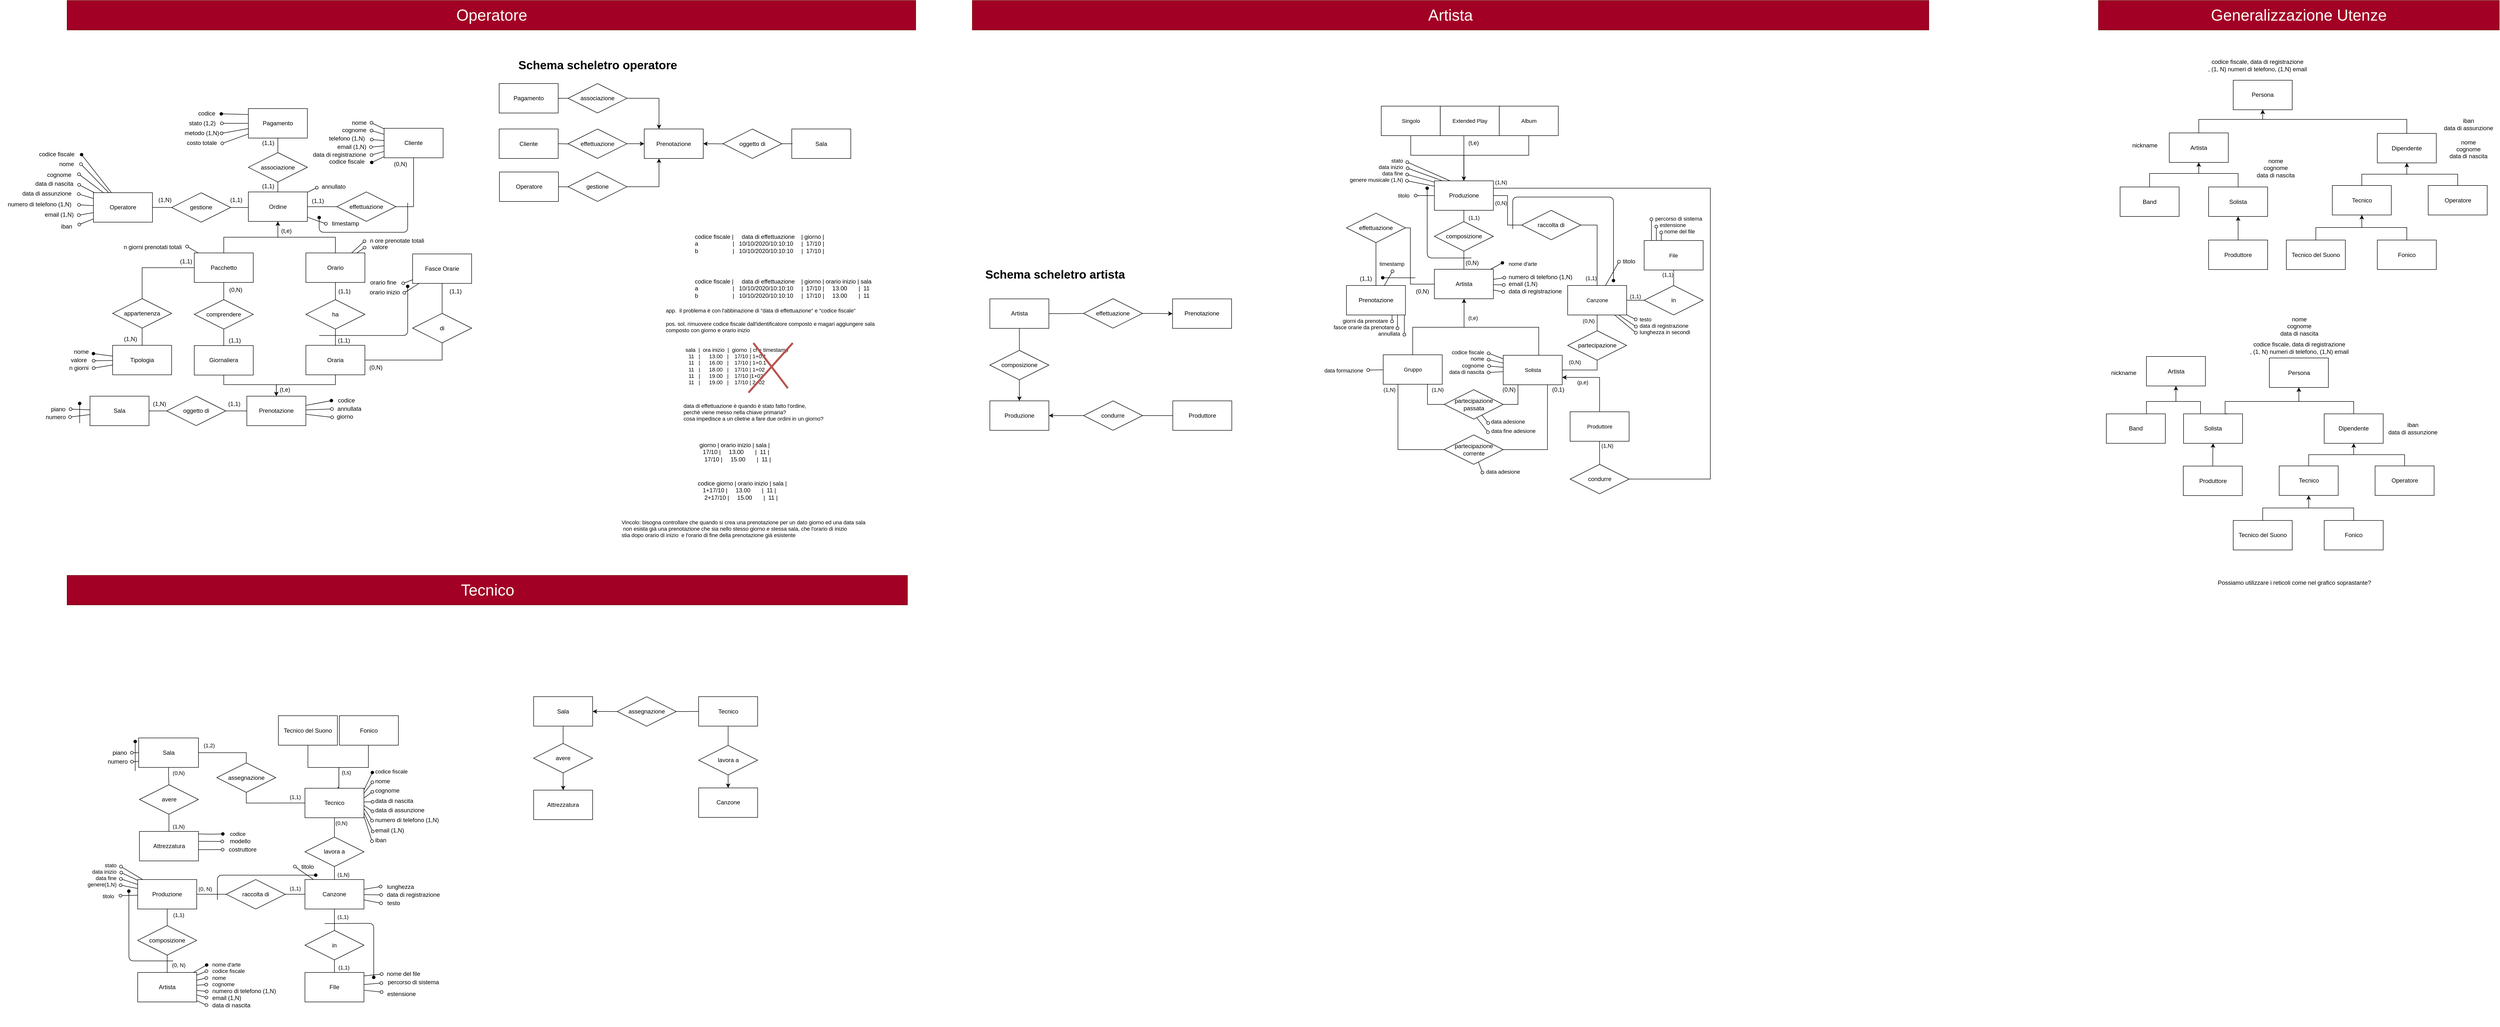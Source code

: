 <mxfile>
    <diagram id="GWADvrvoFI6P3o4RngvT" name="Page-1">
        <mxGraphModel dx="2723" dy="1113" grid="1" gridSize="10" guides="1" tooltips="1" connect="1" arrows="1" fold="1" page="1" pageScale="1" pageWidth="827" pageHeight="1169" math="0" shadow="0">
            <root>
                <mxCell id="0"/>
                <mxCell id="1" parent="0"/>
                <mxCell id="763" value="di" style="edgeStyle=none;rounded=0;html=1;exitX=0.25;exitY=1;exitDx=0;exitDy=0;endArrow=oval;endFill=0;" parent="1" edge="1">
                    <mxGeometry x="961.5" y="1546.5" width="137" height="53.5" as="geometry"/>
                </mxCell>
                <mxCell id="618" value="Artista" style="whiteSpace=wrap;html=1;fontSize=32;fillColor=#a20025;strokeColor=#6F0000;fontColor=#ffffff;" parent="1" vertex="1">
                    <mxGeometry x="1845.14" y="10" width="1944.86" height="60" as="geometry"/>
                </mxCell>
                <mxCell id="619" value="Operatore" style="whiteSpace=wrap;html=1;fontSize=32;fillColor=#a20025;strokeColor=#6F0000;fontColor=#ffffff;" parent="1" vertex="1">
                    <mxGeometry x="4.5" y="10" width="1725.5" height="60" as="geometry"/>
                </mxCell>
                <mxCell id="620" value="Tecnico" style="whiteSpace=wrap;html=1;fontSize=32;fillColor=#a20025;strokeColor=#6F0000;fontColor=#ffffff;" parent="1" vertex="1">
                    <mxGeometry x="4.5" y="1180" width="1708.69" height="60" as="geometry"/>
                </mxCell>
                <mxCell id="634" value="Schema scheletro artista" style="text;strokeColor=none;fillColor=none;html=1;fontSize=24;fontStyle=1;verticalAlign=middle;align=center;rounded=0;" parent="1" vertex="1">
                    <mxGeometry x="1805.51" y="548" width="415.5" height="40" as="geometry"/>
                </mxCell>
                <mxCell id="650" style="edgeStyle=orthogonalEdgeStyle;html=1;entryX=0.5;entryY=0;entryDx=0;entryDy=0;endArrow=none;endFill=0;" parent="1" source="635" target="648" edge="1">
                    <mxGeometry relative="1" as="geometry"/>
                </mxCell>
                <mxCell id="693" value="Schema scheletro operatore" style="text;strokeColor=none;fillColor=none;html=1;fontSize=24;fontStyle=1;verticalAlign=middle;align=center;rounded=0;" parent="1" vertex="1">
                    <mxGeometry x="875.25" y="122.0" width="415.5" height="40" as="geometry"/>
                </mxCell>
                <mxCell id="694" value="Cliente" style="rounded=0;whiteSpace=wrap;html=1;" parent="1" vertex="1">
                    <mxGeometry x="883" y="271.5" width="120" height="60" as="geometry"/>
                </mxCell>
                <mxCell id="635" value="Artista" style="rounded=0;whiteSpace=wrap;html=1;" parent="1" vertex="1">
                    <mxGeometry x="1880.76" y="617.25" width="120" height="60" as="geometry"/>
                </mxCell>
                <mxCell id="651" value="" style="edgeStyle=orthogonalEdgeStyle;html=1;" parent="1" source="648" target="642" edge="1">
                    <mxGeometry relative="1" as="geometry"/>
                </mxCell>
                <mxCell id="654" value="effettuazione" style="shape=rhombus;perimeter=rhombusPerimeter;whiteSpace=wrap;html=1;align=center;" parent="1" vertex="1">
                    <mxGeometry x="2071.26" y="616.87" width="120" height="60" as="geometry"/>
                </mxCell>
                <mxCell id="644" value="Produttore" style="rounded=0;whiteSpace=wrap;html=1;" parent="1" vertex="1">
                    <mxGeometry x="2252.76" y="824.75" width="120" height="60" as="geometry"/>
                </mxCell>
                <mxCell id="652" value="" style="edgeStyle=none;html=1;endArrow=none;endFill=0;" parent="1" source="644" target="649" edge="1">
                    <mxGeometry relative="1" as="geometry"/>
                </mxCell>
                <mxCell id="655" value="" style="edgeStyle=orthogonalEdgeStyle;html=1;endArrow=none;endFill=0;" parent="1" source="635" target="654" edge="1">
                    <mxGeometry relative="1" as="geometry"/>
                </mxCell>
                <mxCell id="649" value="condurre" style="shape=rhombus;perimeter=rhombusPerimeter;whiteSpace=wrap;html=1;align=center;" parent="1" vertex="1">
                    <mxGeometry x="2071.26" y="824.75" width="120" height="60" as="geometry"/>
                </mxCell>
                <mxCell id="642" value="Produzione" style="rounded=0;whiteSpace=wrap;html=1;" parent="1" vertex="1">
                    <mxGeometry x="1880.76" y="824.75" width="120" height="60" as="geometry"/>
                </mxCell>
                <mxCell id="656" value="" style="edgeStyle=orthogonalEdgeStyle;html=1;endArrow=classic;endFill=1;rounded=0;" parent="1" source="654" target="639" edge="1">
                    <mxGeometry relative="1" as="geometry"/>
                </mxCell>
                <mxCell id="648" value="composizione" style="shape=rhombus;perimeter=rhombusPerimeter;whiteSpace=wrap;html=1;align=center;" parent="1" vertex="1">
                    <mxGeometry x="1880.76" y="722" width="120" height="60" as="geometry"/>
                </mxCell>
                <mxCell id="639" value="Prenotazione" style="rounded=0;whiteSpace=wrap;html=1;" parent="1" vertex="1">
                    <mxGeometry x="2252.26" y="617.25" width="120" height="60" as="geometry"/>
                </mxCell>
                <mxCell id="698" value="Prenotazione" style="rounded=0;whiteSpace=wrap;html=1;" parent="1" vertex="1">
                    <mxGeometry x="1178" y="271.5" width="120" height="60" as="geometry"/>
                </mxCell>
                <mxCell id="695" value="" style="edgeStyle=orthogonalEdgeStyle;html=1;endArrow=none;endFill=0;rounded=0;" parent="1" target="694" edge="1">
                    <mxGeometry relative="1" as="geometry">
                        <mxPoint x="1063" y="301.5" as="sourcePoint"/>
                    </mxGeometry>
                </mxCell>
                <mxCell id="653" value="" style="edgeStyle=none;html=1;" parent="1" source="649" target="642" edge="1">
                    <mxGeometry relative="1" as="geometry"/>
                </mxCell>
                <mxCell id="699" value="Sala" style="rounded=0;whiteSpace=wrap;html=1;" parent="1" vertex="1">
                    <mxGeometry x="1478" y="271.5" width="120" height="60" as="geometry"/>
                </mxCell>
                <mxCell id="700" style="edgeStyle=none;html=1;rounded=0;exitX=1;exitY=0.5;exitDx=0;exitDy=0;entryX=0;entryY=0.5;entryDx=0;entryDy=0;endArrow=none;endFill=0;" parent="1" target="699" edge="1">
                    <mxGeometry relative="1" as="geometry">
                        <mxPoint x="1499.5" y="363.5" as="targetPoint"/>
                        <Array as="points">
                            <mxPoint x="1479.5" y="301.5"/>
                        </Array>
                        <mxPoint x="1458" y="301.5" as="sourcePoint"/>
                    </mxGeometry>
                </mxCell>
                <mxCell id="701" value="" style="edgeStyle=orthogonalEdgeStyle;html=1;endArrow=classic;endFill=1;rounded=0;startArrow=none;startFill=0;" parent="1" target="698" edge="1">
                    <mxGeometry relative="1" as="geometry">
                        <mxPoint x="1433" y="301.5" as="sourcePoint"/>
                    </mxGeometry>
                </mxCell>
                <mxCell id="703" style="edgeStyle=orthogonalEdgeStyle;html=1;entryX=0;entryY=0.5;entryDx=0;entryDy=0;endArrow=none;endFill=0;rounded=0;" parent="1" source="704" edge="1">
                    <mxGeometry relative="1" as="geometry">
                        <mxPoint x="1063.5" y="209" as="targetPoint"/>
                    </mxGeometry>
                </mxCell>
                <mxCell id="704" value="Pagamento" style="rounded=0;whiteSpace=wrap;html=1;" parent="1" vertex="1">
                    <mxGeometry x="883" y="179.0" width="120" height="60" as="geometry"/>
                </mxCell>
                <mxCell id="707" value="Operatore" style="rounded=0;whiteSpace=wrap;html=1;fillStyle=auto;" parent="1" vertex="1">
                    <mxGeometry x="883.5" y="359.0" width="120" height="60" as="geometry"/>
                </mxCell>
                <mxCell id="708" value="" style="edgeStyle=orthogonalEdgeStyle;html=1;endArrow=none;endFill=0;rounded=0;" parent="1" target="707" edge="1">
                    <mxGeometry relative="1" as="geometry">
                        <mxPoint x="1063.5" y="389" as="sourcePoint"/>
                    </mxGeometry>
                </mxCell>
                <mxCell id="821" style="edgeStyle=orthogonalEdgeStyle;shape=connector;rounded=0;html=1;entryX=0.25;entryY=1;entryDx=0;entryDy=0;labelBackgroundColor=default;strokeColor=default;fontFamily=Helvetica;fontSize=11;fontColor=default;endArrow=classic;endFill=1;" parent="1" source="711" target="698" edge="1">
                    <mxGeometry relative="1" as="geometry"/>
                </mxCell>
                <mxCell id="820" style="edgeStyle=orthogonalEdgeStyle;shape=connector;rounded=0;html=1;entryX=0;entryY=0.5;entryDx=0;entryDy=0;labelBackgroundColor=default;strokeColor=default;fontFamily=Helvetica;fontSize=11;fontColor=default;endArrow=classic;endFill=1;" parent="1" source="712" target="698" edge="1">
                    <mxGeometry relative="1" as="geometry"/>
                </mxCell>
                <mxCell id="819" style="edgeStyle=orthogonalEdgeStyle;shape=connector;rounded=0;html=1;entryX=0.25;entryY=0;entryDx=0;entryDy=0;labelBackgroundColor=default;strokeColor=default;fontFamily=Helvetica;fontSize=11;fontColor=default;endArrow=classic;endFill=1;" parent="1" source="713" target="698" edge="1">
                    <mxGeometry relative="1" as="geometry"/>
                </mxCell>
                <mxCell id="714" value="oggetto di" style="shape=rhombus;perimeter=rhombusPerimeter;whiteSpace=wrap;html=1;align=center;" parent="1" vertex="1">
                    <mxGeometry x="1338" y="271.5" width="120" height="60" as="geometry"/>
                </mxCell>
                <mxCell id="761" value="assegnata" style="edgeStyle=none;rounded=0;html=1;exitX=0;exitY=0.75;exitDx=0;exitDy=0;endArrow=oval;endFill=1;" parent="1" edge="1">
                    <mxGeometry x="1163" y="1432.25" width="137" height="60" as="geometry"/>
                </mxCell>
                <mxCell id="831" value="codice fiscale |&amp;nbsp; &amp;nbsp; &amp;nbsp;data di effettuazione&amp;nbsp; &amp;nbsp; | giorno | orario inizio | sala&lt;br&gt;&lt;div style=&quot;text-align: left;&quot;&gt;&lt;span style=&quot;background-color: initial;&quot;&gt;a&amp;nbsp; &amp;nbsp; &amp;nbsp; &amp;nbsp; &amp;nbsp; &amp;nbsp; &amp;nbsp; &amp;nbsp; &amp;nbsp; &amp;nbsp; &amp;nbsp;|&amp;nbsp; &amp;nbsp;10/10/2020/10:10:10&amp;nbsp; &amp;nbsp; &amp;nbsp;|&amp;nbsp; 17/10 |&amp;nbsp; &amp;nbsp; &amp;nbsp;13.00&amp;nbsp; &amp;nbsp; &amp;nbsp; &amp;nbsp;|&amp;nbsp; 11&lt;/span&gt;&lt;/div&gt;&lt;div style=&quot;text-align: left;&quot;&gt;&lt;span style=&quot;background-color: initial;&quot;&gt;b&amp;nbsp; &amp;nbsp; &amp;nbsp; &amp;nbsp; &amp;nbsp; &amp;nbsp; &amp;nbsp; &amp;nbsp; &amp;nbsp; &amp;nbsp; &amp;nbsp;|&amp;nbsp; &amp;nbsp;10/10/2020/10:10:10&amp;nbsp; &amp;nbsp; &amp;nbsp;|&amp;nbsp; 17/10 |&amp;nbsp; &amp;nbsp; &amp;nbsp;13.00&amp;nbsp; &amp;nbsp; &amp;nbsp; &amp;nbsp;|&amp;nbsp; 11&lt;/span&gt;&lt;/div&gt;" style="text;html=1;align=left;verticalAlign=middle;resizable=0;points=[];autosize=1;strokeColor=none;fillColor=none;" parent="1" vertex="1">
                    <mxGeometry x="1278.5" y="566.2" width="380" height="60" as="geometry"/>
                </mxCell>
                <mxCell id="713" value="associazione" style="shape=rhombus;perimeter=rhombusPerimeter;whiteSpace=wrap;html=1;align=center;" parent="1" vertex="1">
                    <mxGeometry x="1023" y="179" width="120" height="60" as="geometry"/>
                </mxCell>
                <mxCell id="712" value="effettuazione" style="shape=rhombus;perimeter=rhombusPerimeter;whiteSpace=wrap;html=1;align=center;" parent="1" vertex="1">
                    <mxGeometry x="1023" y="271.5" width="120" height="60" as="geometry"/>
                </mxCell>
                <mxCell id="711" value="gestione" style="shape=rhombus;perimeter=rhombusPerimeter;whiteSpace=wrap;html=1;align=center;" parent="1" vertex="1">
                    <mxGeometry x="1023" y="359" width="120" height="60" as="geometry"/>
                </mxCell>
                <mxCell id="839" value="sala&amp;nbsp; |&amp;nbsp; ora inizio&amp;nbsp; |&amp;nbsp; giorno&amp;nbsp; | cf + timestamp&lt;br&gt;&amp;nbsp; 11&amp;nbsp; &amp;nbsp;|&amp;nbsp; &amp;nbsp; &amp;nbsp; 13.00&amp;nbsp; &amp;nbsp;|&amp;nbsp; &amp;nbsp; 17/10 | 1+0.1&lt;br&gt;&amp;nbsp; 11&amp;nbsp; &amp;nbsp;|&amp;nbsp; &amp;nbsp; &amp;nbsp; 16.00&amp;nbsp; &amp;nbsp;|&amp;nbsp; &amp;nbsp; 17/10 | 1+0.1&lt;br&gt;&amp;nbsp; 11&amp;nbsp; &amp;nbsp;|&amp;nbsp; &amp;nbsp; &amp;nbsp; 18.00&amp;nbsp; &amp;nbsp;|&amp;nbsp; &amp;nbsp; 17/10 | 1+02&lt;br&gt;&amp;nbsp; 11&amp;nbsp; &amp;nbsp;|&amp;nbsp; &amp;nbsp; &amp;nbsp; 19.00&amp;nbsp; &amp;nbsp;|&amp;nbsp; &amp;nbsp; 17/10 |1+02&lt;br&gt;&amp;nbsp; 11&amp;nbsp; &amp;nbsp;|&amp;nbsp; &amp;nbsp; &amp;nbsp; 19.00&amp;nbsp; &amp;nbsp;|&amp;nbsp; &amp;nbsp; 17/10 | 2+02" style="text;html=1;align=left;verticalAlign=middle;resizable=0;points=[];autosize=1;strokeColor=none;fillColor=none;fontSize=11;fontFamily=Helvetica;fontColor=default;" parent="1" vertex="1">
                    <mxGeometry x="1260" y="709.0" width="230" height="90" as="geometry"/>
                </mxCell>
                <mxCell id="840" value="app.&amp;nbsp; il problema è con l'abbinazione di &quot;data di effettuazione&quot; e &quot;codice fiscale&quot;&amp;nbsp;&lt;br&gt;&lt;br&gt;pos. sol. rimuovere codice fiscale dall'identificatore composto e magari aggiungere sala&lt;br&gt;composto con giorno e orario inizio&amp;nbsp;" style="text;html=1;align=left;verticalAlign=middle;resizable=0;points=[];autosize=1;strokeColor=none;fillColor=none;fontSize=11;fontFamily=Helvetica;fontColor=default;" parent="1" vertex="1">
                    <mxGeometry x="1220" y="626.2" width="450" height="70" as="geometry"/>
                </mxCell>
                <mxCell id="841" value="data di effettuazione è quando è stato fatto l'ordine, &lt;br&gt;perchè viene messo nella chiave primaria? &lt;br&gt;&lt;div style=&quot;&quot;&gt;&lt;span style=&quot;background-color: initial;&quot;&gt;cosa impedisce a un clietne a fare due ordini in un giorno?&lt;/span&gt;&lt;/div&gt;" style="text;html=1;align=left;verticalAlign=middle;resizable=0;points=[];autosize=1;strokeColor=none;fillColor=none;fontSize=11;fontFamily=Helvetica;fontColor=default;" parent="1" vertex="1">
                    <mxGeometry x="1255.62" y="822.75" width="310" height="50" as="geometry"/>
                </mxCell>
                <mxCell id="847" value="" style="edgeStyle=none;orthogonalLoop=1;jettySize=auto;html=1;strokeWidth=4;endArrow=none;endFill=0;fillColor=#f8cecc;strokeColor=#b85450;" parent="1" edge="1">
                    <mxGeometry width="100" relative="1" as="geometry">
                        <mxPoint x="1400" y="707.0" as="sourcePoint"/>
                        <mxPoint x="1470" y="799.0" as="targetPoint"/>
                        <Array as="points"/>
                    </mxGeometry>
                </mxCell>
                <mxCell id="848" value="" style="edgeStyle=none;orthogonalLoop=1;jettySize=auto;html=1;strokeWidth=4;endArrow=none;endFill=0;fillColor=#f8cecc;strokeColor=#b85450;" parent="1" edge="1">
                    <mxGeometry width="100" relative="1" as="geometry">
                        <mxPoint x="1390" y="808.05" as="sourcePoint"/>
                        <mxPoint x="1480" y="707.0" as="targetPoint"/>
                        <Array as="points"/>
                    </mxGeometry>
                </mxCell>
                <mxCell id="857" value="codice fiscale |&amp;nbsp; &amp;nbsp; &amp;nbsp;data di effettuazione&amp;nbsp; &amp;nbsp; | giorno |&amp;nbsp; &amp;nbsp;&amp;nbsp;&lt;br&gt;&lt;div style=&quot;text-align: left;&quot;&gt;&lt;span style=&quot;background-color: initial;&quot;&gt;a&amp;nbsp; &amp;nbsp; &amp;nbsp; &amp;nbsp; &amp;nbsp; &amp;nbsp; &amp;nbsp; &amp;nbsp; &amp;nbsp; &amp;nbsp; &amp;nbsp;|&amp;nbsp; &amp;nbsp;10/10/2020/10:10:10&amp;nbsp; &amp;nbsp; &amp;nbsp;|&amp;nbsp; 17/10 |&amp;nbsp; &amp;nbsp; &amp;nbsp; &amp;nbsp; &amp;nbsp; &amp;nbsp; &amp;nbsp;&lt;/span&gt;&lt;/div&gt;&lt;div style=&quot;text-align: left;&quot;&gt;&lt;span style=&quot;background-color: initial;&quot;&gt;b&amp;nbsp; &amp;nbsp; &amp;nbsp; &amp;nbsp; &amp;nbsp; &amp;nbsp; &amp;nbsp; &amp;nbsp; &amp;nbsp; &amp;nbsp; &amp;nbsp;|&amp;nbsp; &amp;nbsp;10/10/2020/10:10:10&amp;nbsp; &amp;nbsp; &amp;nbsp;|&amp;nbsp; 17/10 |&amp;nbsp; &amp;nbsp; &amp;nbsp; &amp;nbsp; &amp;nbsp; &amp;nbsp;&lt;/span&gt;&lt;/div&gt;" style="text;html=1;align=left;verticalAlign=middle;resizable=0;points=[];autosize=1;strokeColor=none;fillColor=none;" parent="1" vertex="1">
                    <mxGeometry x="1278.5" y="475.0" width="330" height="60" as="geometry"/>
                </mxCell>
                <mxCell id="952" value="&amp;nbsp;giorno | orario inizio | sala |&amp;nbsp;&lt;br&gt;&lt;div style=&quot;text-align: left;&quot;&gt;&lt;span style=&quot;background-color: initial;&quot;&gt;&amp;nbsp; &amp;nbsp;17/10 |&amp;nbsp; &amp;nbsp; &amp;nbsp;13.00&amp;nbsp; &amp;nbsp; &amp;nbsp; &amp;nbsp;|&amp;nbsp; 11 |&amp;nbsp;&lt;/span&gt;&lt;/div&gt;&lt;div style=&quot;text-align: left;&quot;&gt;&lt;span style=&quot;background-color: initial;&quot;&gt;&amp;nbsp; &amp;nbsp; 17/10 |&amp;nbsp; &amp;nbsp; &amp;nbsp;15.00&amp;nbsp; &amp;nbsp; &amp;nbsp; &amp;nbsp;|&amp;nbsp; 11 |&amp;nbsp;&lt;/span&gt;&lt;/div&gt;" style="text;html=1;align=left;verticalAlign=middle;resizable=0;points=[];autosize=1;strokeColor=none;fillColor=none;" parent="1" vertex="1">
                    <mxGeometry x="1285" y="898.68" width="180" height="60" as="geometry"/>
                </mxCell>
                <mxCell id="984" value="codice giorno | orario inizio | sala |&amp;nbsp;&lt;br&gt;&lt;div style=&quot;text-align: left;&quot;&gt;&lt;span style=&quot;background-color: initial;&quot;&gt;&amp;nbsp; &amp;nbsp;1+17/10 |&amp;nbsp; &amp;nbsp; &amp;nbsp;13.00&amp;nbsp; &amp;nbsp; &amp;nbsp; &amp;nbsp;|&amp;nbsp; 11 |&amp;nbsp;&lt;/span&gt;&lt;/div&gt;&lt;div style=&quot;text-align: left;&quot;&gt;&lt;span style=&quot;background-color: initial;&quot;&gt;&amp;nbsp; &amp;nbsp; 2+17/10 |&amp;nbsp; &amp;nbsp; &amp;nbsp;15.00&amp;nbsp; &amp;nbsp; &amp;nbsp; &amp;nbsp;|&amp;nbsp; 11 |&amp;nbsp;&lt;/span&gt;&lt;/div&gt;" style="text;html=1;align=left;verticalAlign=middle;resizable=0;points=[];autosize=1;strokeColor=none;fillColor=none;" parent="1" vertex="1">
                    <mxGeometry x="1285" y="976.68" width="210" height="60" as="geometry"/>
                </mxCell>
                <mxCell id="1524" value="Vincolo: bisogna controllare che quando si crea una prenotazione per un dato giorno ed una data sala&lt;br&gt;&amp;nbsp;non esista già una prenotazione che sia nello stesso giorno e stessa sala, che l'orario di inizio &lt;br&gt;stia dopo orario di inizio&amp;nbsp; e l'orario di fine della prenotazione già esistente" style="text;html=1;align=left;verticalAlign=middle;resizable=0;points=[];autosize=1;strokeColor=none;fillColor=none;fontSize=11;fontFamily=Helvetica;fontColor=default;" parent="1" vertex="1">
                    <mxGeometry x="1130" y="1060" width="520" height="50" as="geometry"/>
                </mxCell>
                <mxCell id="1744" value="Generalizzazione Utenze" style="whiteSpace=wrap;html=1;fontSize=32;fillColor=#a20025;strokeColor=#6F0000;fontColor=#ffffff;" parent="1" vertex="1">
                    <mxGeometry x="4135" y="10" width="815" height="60" as="geometry"/>
                </mxCell>
                <mxCell id="1745" style="edgeStyle=orthogonalEdgeStyle;rounded=0;html=1;startArrow=none;startFill=0;endArrow=classic;endFill=1;" parent="1" source="1746" edge="1">
                    <mxGeometry relative="1" as="geometry">
                        <mxPoint x="4469" y="232" as="targetPoint"/>
                        <Array as="points">
                            <mxPoint x="4762" y="252"/>
                            <mxPoint x="4469" y="252"/>
                        </Array>
                    </mxGeometry>
                </mxCell>
                <mxCell id="1746" value="Dipendente" style="whiteSpace=wrap;html=1;" parent="1" vertex="1">
                    <mxGeometry x="4702" y="280.5" width="120" height="60" as="geometry"/>
                </mxCell>
                <mxCell id="1747" style="edgeStyle=orthogonalEdgeStyle;rounded=0;html=1;entryX=0.5;entryY=1;entryDx=0;entryDy=0;startArrow=none;startFill=0;endArrow=none;endFill=0;" parent="1" source="1748" target="1746" edge="1">
                    <mxGeometry relative="1" as="geometry"/>
                </mxCell>
                <mxCell id="1748" value="Tecnico" style="whiteSpace=wrap;html=1;" parent="1" vertex="1">
                    <mxGeometry x="4610.5" y="386.5" width="120" height="60" as="geometry"/>
                </mxCell>
                <mxCell id="1749" style="edgeStyle=orthogonalEdgeStyle;rounded=0;html=1;startArrow=none;startFill=0;endArrow=classic;endFill=1;entryX=0.5;entryY=1;entryDx=0;entryDy=0;" parent="1" source="1750" target="1746" edge="1">
                    <mxGeometry relative="1" as="geometry">
                        <mxPoint x="4767" y="348" as="targetPoint"/>
                    </mxGeometry>
                </mxCell>
                <mxCell id="1750" value="Operatore" style="whiteSpace=wrap;html=1;" parent="1" vertex="1">
                    <mxGeometry x="4805.5" y="386.5" width="120" height="60" as="geometry"/>
                </mxCell>
                <mxCell id="1751" value="" style="edgeStyle=orthogonalEdgeStyle;html=1;startArrow=none;startFill=0;endArrow=none;endFill=0;rounded=0;exitX=0.5;exitY=1;exitDx=0;exitDy=0;" parent="1" source="1759" target="1752" edge="1">
                    <mxGeometry relative="1" as="geometry">
                        <mxPoint x="4469" y="449.8" as="sourcePoint"/>
                        <Array as="points">
                            <mxPoint x="4339" y="362"/>
                            <mxPoint x="4419" y="362"/>
                        </Array>
                    </mxGeometry>
                </mxCell>
                <mxCell id="1752" value="Solista" style="whiteSpace=wrap;html=1;" parent="1" vertex="1">
                    <mxGeometry x="4359" y="389.5" width="120" height="60" as="geometry"/>
                </mxCell>
                <mxCell id="1753" style="edgeStyle=orthogonalEdgeStyle;rounded=0;html=1;entryX=0.5;entryY=1;entryDx=0;entryDy=0;startArrow=none;startFill=0;endArrow=none;endFill=0;" parent="1" source="1754" target="1748" edge="1">
                    <mxGeometry relative="1" as="geometry"/>
                </mxCell>
                <mxCell id="1754" value="Tecnico del Suono" style="whiteSpace=wrap;html=1;" parent="1" vertex="1">
                    <mxGeometry x="4517" y="497.5" width="120" height="60" as="geometry"/>
                </mxCell>
                <mxCell id="1755" style="edgeStyle=orthogonalEdgeStyle;rounded=0;html=1;entryX=0.5;entryY=1;entryDx=0;entryDy=0;startArrow=none;startFill=0;endArrow=classic;endFill=1;" parent="1" source="1756" target="1748" edge="1">
                    <mxGeometry relative="1" as="geometry"/>
                </mxCell>
                <mxCell id="1756" value="Fonico" style="whiteSpace=wrap;html=1;" parent="1" vertex="1">
                    <mxGeometry x="4702" y="497.5" width="120" height="60" as="geometry"/>
                </mxCell>
                <mxCell id="1757" value="nome&lt;br&gt;cognome&lt;br&gt;data di nascita" style="text;html=1;align=center;verticalAlign=middle;resizable=0;points=[];autosize=1;strokeColor=none;fillColor=none;" parent="1" vertex="1">
                    <mxGeometry x="4444.62" y="320.5" width="100" height="60" as="geometry"/>
                </mxCell>
                <mxCell id="1758" style="edgeStyle=orthogonalEdgeStyle;rounded=0;html=1;entryX=0.5;entryY=1;entryDx=0;entryDy=0;startArrow=none;startFill=0;endArrow=classic;endFill=1;" parent="1" source="1759" target="1762" edge="1">
                    <mxGeometry relative="1" as="geometry">
                        <Array as="points">
                            <mxPoint x="4339" y="252"/>
                            <mxPoint x="4469" y="252"/>
                        </Array>
                    </mxGeometry>
                </mxCell>
                <mxCell id="1759" value="Artista" style="whiteSpace=wrap;html=1;" parent="1" vertex="1">
                    <mxGeometry x="4279" y="279.5" width="120" height="60" as="geometry"/>
                </mxCell>
                <mxCell id="1760" value="nickname" style="text;html=1;align=center;verticalAlign=middle;resizable=0;points=[];autosize=1;strokeColor=none;fillColor=none;" parent="1" vertex="1">
                    <mxGeometry x="4194" y="289.5" width="70" height="30" as="geometry"/>
                </mxCell>
                <mxCell id="1761" value="iban&lt;br&gt;data di assunzione&lt;br&gt;&lt;br&gt;nome&lt;br&gt;cognome&lt;br&gt;data di nascita" style="text;html=1;align=center;verticalAlign=middle;resizable=0;points=[];autosize=1;strokeColor=none;fillColor=none;" parent="1" vertex="1">
                    <mxGeometry x="4827" y="240.5" width="120" height="100" as="geometry"/>
                </mxCell>
                <mxCell id="1762" value="Persona" style="whiteSpace=wrap;html=1;" parent="1" vertex="1">
                    <mxGeometry x="4409" y="172.3" width="120" height="60" as="geometry"/>
                </mxCell>
                <mxCell id="1763" style="edgeStyle=orthogonalEdgeStyle;rounded=0;html=1;entryX=0.5;entryY=1;entryDx=0;entryDy=0;startArrow=none;startFill=0;endArrow=classic;endFill=1;" parent="1" source="1764" target="1759" edge="1">
                    <mxGeometry relative="1" as="geometry">
                        <Array as="points">
                            <mxPoint x="4239" y="362"/>
                            <mxPoint x="4339" y="362"/>
                        </Array>
                    </mxGeometry>
                </mxCell>
                <mxCell id="1764" value="Band" style="whiteSpace=wrap;html=1;" parent="1" vertex="1">
                    <mxGeometry x="4179" y="389.5" width="120" height="60" as="geometry"/>
                </mxCell>
                <mxCell id="1765" value="" style="edgeStyle=orthogonalEdgeStyle;rounded=0;html=1;startArrow=none;startFill=0;endArrow=classic;endFill=1;" parent="1" source="1766" target="1752" edge="1">
                    <mxGeometry relative="1" as="geometry"/>
                </mxCell>
                <mxCell id="1766" value="Produttore" style="whiteSpace=wrap;html=1;" parent="1" vertex="1">
                    <mxGeometry x="4359" y="497.5" width="120" height="60" as="geometry"/>
                </mxCell>
                <mxCell id="1767" value="codice fiscale, data di registrazione&lt;br&gt;, (1, N) numeri di telefono, (1,N) email" style="text;html=1;align=center;verticalAlign=middle;resizable=0;points=[];autosize=1;strokeColor=none;fillColor=none;" parent="1" vertex="1">
                    <mxGeometry x="4347.5" y="122" width="220" height="40" as="geometry"/>
                </mxCell>
                <mxCell id="1768" style="edgeStyle=orthogonalEdgeStyle;rounded=0;html=1;startArrow=none;startFill=0;endArrow=classic;endFill=1;entryX=0.5;entryY=1;entryDx=0;entryDy=0;" parent="1" source="1769" target="1785" edge="1">
                    <mxGeometry relative="1" as="geometry">
                        <mxPoint x="4474.5" y="799.7" as="targetPoint"/>
                        <Array as="points">
                            <mxPoint x="4654" y="826"/>
                            <mxPoint x="4542" y="826"/>
                        </Array>
                    </mxGeometry>
                </mxCell>
                <mxCell id="1769" value="Dipendente" style="whiteSpace=wrap;html=1;" parent="1" vertex="1">
                    <mxGeometry x="4594" y="851.2" width="120" height="60" as="geometry"/>
                </mxCell>
                <mxCell id="1770" style="edgeStyle=orthogonalEdgeStyle;rounded=0;html=1;entryX=0.5;entryY=1;entryDx=0;entryDy=0;startArrow=none;startFill=0;endArrow=none;endFill=0;" parent="1" source="1771" target="1769" edge="1">
                    <mxGeometry relative="1" as="geometry"/>
                </mxCell>
                <mxCell id="1771" value="Tecnico" style="whiteSpace=wrap;html=1;" parent="1" vertex="1">
                    <mxGeometry x="4502.5" y="957.2" width="120" height="60" as="geometry"/>
                </mxCell>
                <mxCell id="1772" style="edgeStyle=orthogonalEdgeStyle;rounded=0;html=1;startArrow=none;startFill=0;endArrow=classic;endFill=1;entryX=0.5;entryY=1;entryDx=0;entryDy=0;" parent="1" source="1773" target="1769" edge="1">
                    <mxGeometry relative="1" as="geometry">
                        <mxPoint x="4659" y="918.7" as="targetPoint"/>
                    </mxGeometry>
                </mxCell>
                <mxCell id="1773" value="Operatore" style="whiteSpace=wrap;html=1;" parent="1" vertex="1">
                    <mxGeometry x="4697.5" y="957.2" width="120" height="60" as="geometry"/>
                </mxCell>
                <mxCell id="1774" value="" style="edgeStyle=orthogonalEdgeStyle;html=1;startArrow=none;startFill=0;endArrow=none;endFill=0;rounded=0;exitX=0.5;exitY=1;exitDx=0;exitDy=0;" parent="1" source="1782" target="1775" edge="1">
                    <mxGeometry relative="1" as="geometry">
                        <mxPoint x="4419.5" y="911.5" as="sourcePoint"/>
                        <Array as="points">
                            <mxPoint x="4292.5" y="826"/>
                            <mxPoint x="4342.5" y="826"/>
                        </Array>
                    </mxGeometry>
                </mxCell>
                <mxCell id="1775" value="Solista" style="whiteSpace=wrap;html=1;" parent="1" vertex="1">
                    <mxGeometry x="4308" y="851.2" width="120" height="60" as="geometry"/>
                </mxCell>
                <mxCell id="1776" style="edgeStyle=orthogonalEdgeStyle;rounded=0;html=1;entryX=0.5;entryY=1;entryDx=0;entryDy=0;startArrow=none;startFill=0;endArrow=none;endFill=0;" parent="1" source="1777" target="1771" edge="1">
                    <mxGeometry relative="1" as="geometry"/>
                </mxCell>
                <mxCell id="1777" value="Tecnico del Suono" style="whiteSpace=wrap;html=1;" parent="1" vertex="1">
                    <mxGeometry x="4409" y="1068.2" width="120" height="60" as="geometry"/>
                </mxCell>
                <mxCell id="1778" style="edgeStyle=orthogonalEdgeStyle;rounded=0;html=1;entryX=0.5;entryY=1;entryDx=0;entryDy=0;startArrow=none;startFill=0;endArrow=classic;endFill=1;" parent="1" source="1779" target="1771" edge="1">
                    <mxGeometry relative="1" as="geometry"/>
                </mxCell>
                <mxCell id="1779" value="Fonico" style="whiteSpace=wrap;html=1;" parent="1" vertex="1">
                    <mxGeometry x="4594" y="1068.2" width="120" height="60" as="geometry"/>
                </mxCell>
                <mxCell id="1780" value="nome&lt;br&gt;cognome&lt;br&gt;data di nascita" style="text;html=1;align=center;verticalAlign=middle;resizable=0;points=[];autosize=1;strokeColor=none;fillColor=none;" parent="1" vertex="1">
                    <mxGeometry x="4492.5" y="642.7" width="100" height="60" as="geometry"/>
                </mxCell>
                <mxCell id="1781" style="edgeStyle=orthogonalEdgeStyle;rounded=0;html=1;entryX=0.5;entryY=1;entryDx=0;entryDy=0;startArrow=none;startFill=0;endArrow=classic;endFill=1;exitX=0.75;exitY=0;exitDx=0;exitDy=0;" parent="1" source="1775" target="1785" edge="1">
                    <mxGeometry relative="1" as="geometry">
                        <Array as="points">
                            <mxPoint x="4392.5" y="851"/>
                            <mxPoint x="4392.5" y="826"/>
                            <mxPoint x="4542.5" y="826"/>
                        </Array>
                    </mxGeometry>
                </mxCell>
                <mxCell id="1782" value="Artista" style="whiteSpace=wrap;html=1;" parent="1" vertex="1">
                    <mxGeometry x="4232.5" y="734.5" width="120" height="60" as="geometry"/>
                </mxCell>
                <mxCell id="1783" value="nickname" style="text;html=1;align=center;verticalAlign=middle;resizable=0;points=[];autosize=1;strokeColor=none;fillColor=none;" parent="1" vertex="1">
                    <mxGeometry x="4151" y="752.5" width="70" height="30" as="geometry"/>
                </mxCell>
                <mxCell id="1784" value="iban&lt;br&gt;data di assunzione" style="text;html=1;align=center;verticalAlign=middle;resizable=0;points=[];autosize=1;strokeColor=none;fillColor=none;" parent="1" vertex="1">
                    <mxGeometry x="4714" y="860.7" width="120" height="40" as="geometry"/>
                </mxCell>
                <mxCell id="1785" value="Persona" style="whiteSpace=wrap;html=1;" parent="1" vertex="1">
                    <mxGeometry x="4482.5" y="737.5" width="120" height="60" as="geometry"/>
                </mxCell>
                <mxCell id="1786" style="edgeStyle=orthogonalEdgeStyle;rounded=0;html=1;entryX=0.5;entryY=1;entryDx=0;entryDy=0;startArrow=none;startFill=0;endArrow=classic;endFill=1;" parent="1" source="1787" target="1782" edge="1">
                    <mxGeometry relative="1" as="geometry">
                        <Array as="points">
                            <mxPoint x="4232.5" y="826"/>
                            <mxPoint x="4292.5" y="826"/>
                        </Array>
                    </mxGeometry>
                </mxCell>
                <mxCell id="1787" value="Band" style="whiteSpace=wrap;html=1;" parent="1" vertex="1">
                    <mxGeometry x="4151" y="851.2" width="120" height="60" as="geometry"/>
                </mxCell>
                <mxCell id="1788" value="" style="edgeStyle=orthogonalEdgeStyle;rounded=0;html=1;startArrow=none;startFill=0;endArrow=classic;endFill=1;" parent="1" source="1789" target="1775" edge="1">
                    <mxGeometry relative="1" as="geometry"/>
                </mxCell>
                <mxCell id="1789" value="Produttore" style="whiteSpace=wrap;html=1;" parent="1" vertex="1">
                    <mxGeometry x="4307.5" y="957.5" width="120" height="60" as="geometry"/>
                </mxCell>
                <mxCell id="1790" value="codice fiscale, data di registrazione&lt;br&gt;, (1, N) numeri di telefono, (1,N) email" style="text;html=1;align=center;verticalAlign=middle;resizable=0;points=[];autosize=1;strokeColor=none;fillColor=none;" parent="1" vertex="1">
                    <mxGeometry x="4432.5" y="697.2" width="220" height="40" as="geometry"/>
                </mxCell>
                <mxCell id="1791" value="Possiamo utilizzare i reticoli come nel grafico soprastante?" style="text;html=1;align=center;verticalAlign=middle;resizable=0;points=[];autosize=1;strokeColor=none;fillColor=none;" parent="1" vertex="1">
                    <mxGeometry x="4367.5" y="1180" width="330" height="30" as="geometry"/>
                </mxCell>
                <mxCell id="1891" value="" style="edgeStyle=orthogonalEdgeStyle;rounded=0;html=1;startArrow=none;startFill=0;endArrow=none;endFill=0;" parent="1" source="1936" target="1937" edge="1">
                    <mxGeometry relative="1" as="geometry"/>
                </mxCell>
                <mxCell id="1892" value="" style="edgeStyle=orthogonalEdgeStyle;rounded=0;html=1;startArrow=none;startFill=0;endArrow=none;endFill=0;" parent="1" source="1938" target="1939" edge="1">
                    <mxGeometry relative="1" as="geometry"/>
                </mxCell>
                <mxCell id="1893" value="" style="edgeStyle=none;html=1;startArrow=classic;startFill=1;endArrow=none;endFill=0;rounded=0;entryX=0;entryY=0.5;entryDx=0;entryDy=0;" parent="1" source="1938" target="1907" edge="1">
                    <mxGeometry relative="1" as="geometry">
                        <mxPoint x="1738.57" y="1466.7" as="sourcePoint"/>
                        <mxPoint x="1116.07" y="1456.7" as="targetPoint"/>
                    </mxGeometry>
                </mxCell>
                <mxCell id="1903" value="Canzone" style="rounded=0;whiteSpace=wrap;html=1;" parent="1" vertex="1">
                    <mxGeometry x="1288.57" y="1612.45" width="120" height="60" as="geometry"/>
                </mxCell>
                <mxCell id="1904" style="edgeStyle=orthogonalEdgeStyle;rounded=0;html=1;entryX=0.5;entryY=0;entryDx=0;entryDy=0;startArrow=none;startFill=0;endArrow=classic;endFill=1;" parent="1" source="1937" target="1903" edge="1">
                    <mxGeometry relative="1" as="geometry"/>
                </mxCell>
                <mxCell id="1905" value="" style="edgeStyle=orthogonalEdgeStyle;html=1;endArrow=none;endFill=0;" parent="1" source="1907" target="1936" edge="1">
                    <mxGeometry relative="1" as="geometry"/>
                </mxCell>
                <mxCell id="1906" value="" style="edgeStyle=orthogonalEdgeStyle;rounded=0;html=1;startArrow=none;startFill=0;endArrow=classic;endFill=1;" parent="1" source="1939" target="1929" edge="1">
                    <mxGeometry relative="1" as="geometry"/>
                </mxCell>
                <mxCell id="1907" value="assegnazione" style="shape=rhombus;perimeter=rhombusPerimeter;whiteSpace=wrap;html=1;align=center;" parent="1" vertex="1">
                    <mxGeometry x="1123.07" y="1426.95" width="120" height="60" as="geometry"/>
                </mxCell>
                <mxCell id="1929" value="Attrezzatura" style="rounded=0;whiteSpace=wrap;html=1;" parent="1" vertex="1">
                    <mxGeometry x="953.07" y="1616.95" width="120" height="60" as="geometry"/>
                </mxCell>
                <mxCell id="1936" value="Tecnico" style="rounded=0;whiteSpace=wrap;html=1;" parent="1" vertex="1">
                    <mxGeometry x="1288.57" y="1426.7" width="120" height="60" as="geometry"/>
                </mxCell>
                <mxCell id="1937" value="lavora a" style="shape=rhombus;perimeter=rhombusPerimeter;whiteSpace=wrap;html=1;align=center;" parent="1" vertex="1">
                    <mxGeometry x="1288.57" y="1525.95" width="120" height="60" as="geometry"/>
                </mxCell>
                <mxCell id="1938" value="Sala" style="rounded=0;whiteSpace=wrap;html=1;" parent="1" vertex="1">
                    <mxGeometry x="953.07" y="1426.7" width="120" height="60" as="geometry"/>
                </mxCell>
                <mxCell id="1939" value="avere" style="shape=rhombus;perimeter=rhombusPerimeter;whiteSpace=wrap;html=1;align=center;" parent="1" vertex="1">
                    <mxGeometry x="953.07" y="1521.95" width="120" height="60" as="geometry"/>
                </mxCell>
                <mxCell id="1942" value="" style="edgeStyle=orthogonalEdgeStyle;rounded=0;html=1;startArrow=none;startFill=0;endArrow=none;endFill=0;" parent="1" source="1989" target="1990" edge="1">
                    <mxGeometry relative="1" as="geometry"/>
                </mxCell>
                <mxCell id="1943" value="" style="edgeStyle=orthogonalEdgeStyle;rounded=0;html=1;startArrow=none;startFill=0;endArrow=none;endFill=0;" parent="1" source="1991" target="1992" edge="1">
                    <mxGeometry relative="1" as="geometry"/>
                </mxCell>
                <mxCell id="1945" style="edgeStyle=orthogonalEdgeStyle;html=1;exitX=1;exitY=0.25;exitDx=0;exitDy=0;startArrow=none;startFill=0;endArrow=oval;endFill=1;entryX=0.001;entryY=0.5;entryDx=0;entryDy=0;entryPerimeter=0;rounded=0;" parent="1" target="1970" edge="1">
                    <mxGeometry relative="1" as="geometry">
                        <mxPoint x="321.53" y="1706.1" as="targetPoint"/>
                        <mxPoint x="271.53" y="1706.1" as="sourcePoint"/>
                    </mxGeometry>
                </mxCell>
                <mxCell id="1946" style="edgeStyle=none;html=1;entryX=-0.009;entryY=0.498;entryDx=0;entryDy=0;entryPerimeter=0;strokeWidth=1;endArrow=oval;endFill=0;" parent="1" source="1952" target="1993" edge="1">
                    <mxGeometry relative="1" as="geometry">
                        <mxPoint x="612.814" y="1790.2" as="sourcePoint"/>
                    </mxGeometry>
                </mxCell>
                <mxCell id="1947" style="edgeStyle=none;html=1;entryX=0;entryY=0.474;entryDx=0;entryDy=0;entryPerimeter=0;strokeWidth=1;endArrow=oval;endFill=0;" parent="1" source="1952" target="1996" edge="1">
                    <mxGeometry relative="1" as="geometry"/>
                </mxCell>
                <mxCell id="1948" style="edgeStyle=none;html=1;entryX=-0.001;entryY=0.514;entryDx=0;entryDy=0;entryPerimeter=0;strokeWidth=1;endArrow=oval;endFill=0;" parent="1" source="1952" target="1995" edge="1">
                    <mxGeometry relative="1" as="geometry"/>
                </mxCell>
                <mxCell id="1949" style="edgeStyle=none;html=1;entryX=-0.012;entryY=0.518;entryDx=0;entryDy=0;entryPerimeter=0;strokeWidth=1;endArrow=oval;endFill=0;" parent="1" source="1952" target="1994" edge="1">
                    <mxGeometry relative="1" as="geometry"/>
                </mxCell>
                <mxCell id="1951" value="" style="edgeStyle=none;html=1;startArrow=none;startFill=0;endArrow=none;endFill=0;" parent="1" source="1952" target="2011" edge="1">
                    <mxGeometry relative="1" as="geometry"/>
                </mxCell>
                <mxCell id="2222" value="" style="edgeStyle=orthogonalEdgeStyle;rounded=0;html=1;endArrow=none;endFill=0;" parent="1" source="1952" target="2218" edge="1">
                    <mxGeometry relative="1" as="geometry"/>
                </mxCell>
                <mxCell id="1952" value="Canzone" style="rounded=0;whiteSpace=wrap;html=1;" parent="1" vertex="1">
                    <mxGeometry x="488.07" y="1798.9" width="120" height="60" as="geometry"/>
                </mxCell>
                <mxCell id="1953" style="edgeStyle=orthogonalEdgeStyle;rounded=0;html=1;entryX=0.5;entryY=0;entryDx=0;entryDy=0;startArrow=none;startFill=0;endArrow=none;endFill=0;" parent="1" source="1990" target="1952" edge="1">
                    <mxGeometry relative="1" as="geometry"/>
                </mxCell>
                <mxCell id="1955" value="" style="edgeStyle=orthogonalEdgeStyle;rounded=0;html=1;startArrow=none;startFill=0;endArrow=none;endFill=0;" parent="1" source="1992" target="1982" edge="1">
                    <mxGeometry relative="1" as="geometry"/>
                </mxCell>
                <mxCell id="2234" style="edgeStyle=orthogonalEdgeStyle;rounded=0;html=1;entryX=0;entryY=0.5;entryDx=0;entryDy=0;endArrow=none;endFill=0;exitX=0.5;exitY=1;exitDx=0;exitDy=0;" parent="1" source="1956" target="1989" edge="1">
                    <mxGeometry relative="1" as="geometry"/>
                </mxCell>
                <mxCell id="1956" value="assegnazione" style="shape=rhombus;perimeter=rhombusPerimeter;whiteSpace=wrap;html=1;align=center;" parent="1" vertex="1">
                    <mxGeometry x="308.76" y="1561.5" width="120" height="60" as="geometry"/>
                </mxCell>
                <mxCell id="1957" style="edgeStyle=orthogonalEdgeStyle;rounded=0;orthogonalLoop=1;jettySize=auto;html=1;strokeColor=default;align=center;verticalAlign=middle;fontFamily=Helvetica;fontSize=11;fontColor=default;labelBackgroundColor=default;endArrow=none;endFill=0;" parent="1" source="1958" edge="1">
                    <mxGeometry relative="1" as="geometry">
                        <mxPoint x="557.07" y="1610.9" as="targetPoint"/>
                        <Array as="points">
                            <mxPoint x="494.07" y="1570.9"/>
                            <mxPoint x="557.07" y="1570.9"/>
                            <mxPoint x="557.07" y="1613.9"/>
                        </Array>
                    </mxGeometry>
                </mxCell>
                <mxCell id="1958" value="Tecnico del Suono" style="whiteSpace=wrap;html=1;" parent="1" vertex="1">
                    <mxGeometry x="434.07" y="1465.5" width="120" height="60" as="geometry"/>
                </mxCell>
                <mxCell id="1959" value="Fonico" style="whiteSpace=wrap;html=1;" parent="1" vertex="1">
                    <mxGeometry x="558.07" y="1465.5" width="120" height="60" as="geometry"/>
                </mxCell>
                <mxCell id="1960" style="rounded=0;orthogonalLoop=1;jettySize=auto;html=1;strokeColor=default;align=center;verticalAlign=middle;fontFamily=Helvetica;fontSize=11;fontColor=default;labelBackgroundColor=default;endArrow=none;endFill=0;entryX=1;entryY=0.044;entryDx=0;entryDy=0;entryPerimeter=0;exitX=-0.048;exitY=0.556;exitDx=0;exitDy=0;exitPerimeter=0;startArrow=oval;startFill=1;" parent="1" source="1972" edge="1">
                    <mxGeometry relative="1" as="geometry">
                        <mxPoint x="608.43" y="1616.04" as="targetPoint"/>
                    </mxGeometry>
                </mxCell>
                <mxCell id="1961" style="edgeStyle=none;rounded=0;orthogonalLoop=1;jettySize=auto;html=1;entryX=1;entryY=0.156;entryDx=0;entryDy=0;entryPerimeter=0;strokeColor=default;align=center;verticalAlign=middle;fontFamily=Helvetica;fontSize=11;fontColor=default;labelBackgroundColor=default;endArrow=none;endFill=0;exitX=-0.072;exitY=0.556;exitDx=0;exitDy=0;exitPerimeter=0;startArrow=oval;startFill=0;" parent="1" source="1973" edge="1">
                    <mxGeometry relative="1" as="geometry">
                        <mxPoint x="608.43" y="1622.76" as="targetPoint"/>
                    </mxGeometry>
                </mxCell>
                <mxCell id="1962" style="edgeStyle=none;rounded=0;orthogonalLoop=1;jettySize=auto;html=1;entryX=1.003;entryY=0.317;entryDx=0;entryDy=0;entryPerimeter=0;strokeColor=default;align=center;verticalAlign=middle;fontFamily=Helvetica;fontSize=11;fontColor=default;labelBackgroundColor=default;endArrow=none;endFill=0;startArrow=oval;startFill=0;exitX=-0.054;exitY=0.567;exitDx=0;exitDy=0;exitPerimeter=0;" parent="1" source="1974" edge="1">
                    <mxGeometry relative="1" as="geometry">
                        <mxPoint x="608.79" y="1632.42" as="targetPoint"/>
                    </mxGeometry>
                </mxCell>
                <mxCell id="1963" style="edgeStyle=none;rounded=0;orthogonalLoop=1;jettySize=auto;html=1;entryX=1;entryY=0.461;entryDx=0;entryDy=0;entryPerimeter=0;strokeColor=default;align=center;verticalAlign=middle;fontFamily=Helvetica;fontSize=11;fontColor=default;labelBackgroundColor=default;endArrow=none;endFill=0;startArrow=oval;startFill=0;exitX=-0.037;exitY=0.544;exitDx=0;exitDy=0;exitPerimeter=0;" parent="1" source="1975" edge="1">
                    <mxGeometry relative="1" as="geometry">
                        <mxPoint x="608.43" y="1641.06" as="targetPoint"/>
                    </mxGeometry>
                </mxCell>
                <mxCell id="1964" style="edgeStyle=none;rounded=0;orthogonalLoop=1;jettySize=auto;html=1;entryX=0.997;entryY=0.583;entryDx=0;entryDy=0;entryPerimeter=0;strokeColor=default;align=center;verticalAlign=middle;fontFamily=Helvetica;fontSize=11;fontColor=default;labelBackgroundColor=default;endArrow=none;endFill=0;startArrow=oval;startFill=0;exitX=-0.031;exitY=0.556;exitDx=0;exitDy=0;exitPerimeter=0;" parent="1" source="1976" edge="1">
                    <mxGeometry relative="1" as="geometry">
                        <mxPoint x="668.43" y="1658.4" as="sourcePoint"/>
                        <mxPoint x="608.07" y="1648.38" as="targetPoint"/>
                    </mxGeometry>
                </mxCell>
                <mxCell id="1965" style="edgeStyle=none;rounded=0;orthogonalLoop=1;jettySize=auto;html=1;entryX=1.003;entryY=0.694;entryDx=0;entryDy=0;entryPerimeter=0;strokeColor=default;align=center;verticalAlign=middle;fontFamily=Helvetica;fontSize=11;fontColor=default;labelBackgroundColor=default;endArrow=none;endFill=0;exitX=-0.031;exitY=0.522;exitDx=0;exitDy=0;exitPerimeter=0;startArrow=oval;startFill=0;" parent="1" source="1977" edge="1">
                    <mxGeometry relative="1" as="geometry">
                        <mxPoint x="608.79" y="1655.04" as="targetPoint"/>
                    </mxGeometry>
                </mxCell>
                <mxCell id="1966" style="edgeStyle=none;rounded=0;orthogonalLoop=1;jettySize=auto;html=1;entryX=1;entryY=0.839;entryDx=0;entryDy=0;entryPerimeter=0;strokeColor=default;align=center;verticalAlign=middle;fontFamily=Helvetica;fontSize=11;fontColor=default;labelBackgroundColor=default;endArrow=none;endFill=0;exitX=-0.046;exitY=0.556;exitDx=0;exitDy=0;exitPerimeter=0;startArrow=oval;startFill=0;" parent="1" source="1979" edge="1">
                    <mxGeometry relative="1" as="geometry">
                        <mxPoint x="608.43" y="1663.74" as="targetPoint"/>
                    </mxGeometry>
                </mxCell>
                <mxCell id="1967" style="edgeStyle=none;rounded=0;orthogonalLoop=1;jettySize=auto;html=1;entryX=0.997;entryY=0.95;entryDx=0;entryDy=0;entryPerimeter=0;strokeColor=default;align=center;verticalAlign=middle;fontFamily=Helvetica;fontSize=11;fontColor=default;labelBackgroundColor=default;endArrow=none;endFill=0;exitX=-0.1;exitY=0.544;exitDx=0;exitDy=0;exitPerimeter=0;startArrow=oval;startFill=0;" parent="1" source="1978" edge="1">
                    <mxGeometry relative="1" as="geometry">
                        <mxPoint x="608.07" y="1670.4" as="targetPoint"/>
                    </mxGeometry>
                </mxCell>
                <mxCell id="1969" style="edgeStyle=orthogonalEdgeStyle;rounded=0;orthogonalLoop=1;jettySize=auto;html=1;exitX=1.007;exitY=0.468;exitDx=0;exitDy=0;strokeColor=default;align=center;verticalAlign=middle;fontFamily=Helvetica;fontSize=11;fontColor=default;labelBackgroundColor=default;endArrow=oval;endFill=0;exitPerimeter=0;entryX=-0.02;entryY=0.56;entryDx=0;entryDy=0;entryPerimeter=0;" parent="1" edge="1">
                    <mxGeometry relative="1" as="geometry">
                        <mxPoint x="320.03" y="1721.4" as="targetPoint"/>
                        <mxPoint x="272.37" y="1721.18" as="sourcePoint"/>
                        <Array as="points">
                            <mxPoint x="295.96" y="1721.6"/>
                            <mxPoint x="319.96" y="1721.6"/>
                        </Array>
                    </mxGeometry>
                </mxCell>
                <mxCell id="1970" value="codice" style="text;html=1;align=center;verticalAlign=middle;resizable=0;points=[];autosize=1;strokeColor=none;fillColor=none;fontFamily=Helvetica;fontSize=11;fontColor=default;labelBackgroundColor=default;" parent="1" vertex="1">
                    <mxGeometry x="321.03" y="1691.1" width="60" height="30" as="geometry"/>
                </mxCell>
                <mxCell id="1971" value="" style="group" parent="1" connectable="0" vertex="1">
                    <mxGeometry x="629.43" y="1564.4" width="160" height="189.6" as="geometry"/>
                </mxCell>
                <mxCell id="1972" value="&lt;div&gt;codice fiscale&lt;br&gt;&lt;/div&gt;" style="text;html=1;align=left;verticalAlign=middle;resizable=0;points=[];autosize=1;strokeColor=none;fillColor=none;fontFamily=Helvetica;fontSize=11;fontColor=default;labelBackgroundColor=default;" parent="1971" vertex="1">
                    <mxGeometry width="90" height="30" as="geometry"/>
                </mxCell>
                <mxCell id="1973" value="nome" style="text;html=1;align=left;verticalAlign=middle;resizable=0;points=[];autosize=1;strokeColor=none;fillColor=none;" parent="1971" vertex="1">
                    <mxGeometry y="20" width="60" height="30" as="geometry"/>
                </mxCell>
                <mxCell id="1974" value="cognome" style="text;html=1;align=left;verticalAlign=middle;resizable=0;points=[];autosize=1;strokeColor=none;fillColor=none;" parent="1971" vertex="1">
                    <mxGeometry y="39" width="80" height="30" as="geometry"/>
                </mxCell>
                <mxCell id="1975" value="data di nascita" style="text;html=1;align=left;verticalAlign=middle;resizable=0;points=[];autosize=1;strokeColor=none;fillColor=none;" parent="1971" vertex="1">
                    <mxGeometry y="60" width="100" height="30" as="geometry"/>
                </mxCell>
                <mxCell id="1976" value="data di assunzione" style="text;html=1;align=left;verticalAlign=middle;resizable=0;points=[];autosize=1;strokeColor=none;fillColor=none;" parent="1971" vertex="1">
                    <mxGeometry y="79" width="130" height="30" as="geometry"/>
                </mxCell>
                <mxCell id="1977" value="numero di telefono (1,N)" style="text;html=1;align=left;verticalAlign=middle;resizable=0;points=[];autosize=1;strokeColor=none;fillColor=none;" parent="1971" vertex="1">
                    <mxGeometry y="99" width="160" height="30" as="geometry"/>
                </mxCell>
                <mxCell id="1978" value="iban" style="text;html=1;align=left;verticalAlign=middle;resizable=0;points=[];autosize=1;strokeColor=none;fillColor=none;spacing=2;spacingTop=0;" parent="1971" vertex="1">
                    <mxGeometry y="140" width="50" height="30" as="geometry"/>
                </mxCell>
                <mxCell id="1979" value="email (1,N)" style="text;html=1;align=left;verticalAlign=middle;resizable=0;points=[];autosize=1;strokeColor=none;fillColor=none;" parent="1971" vertex="1">
                    <mxGeometry y="120" width="80" height="30" as="geometry"/>
                </mxCell>
                <mxCell id="1980" style="edgeStyle=orthogonalEdgeStyle;rounded=0;orthogonalLoop=1;jettySize=auto;html=1;entryX=0.5;entryY=1;entryDx=0;entryDy=0;strokeColor=default;align=center;verticalAlign=middle;fontFamily=Helvetica;fontSize=11;fontColor=default;labelBackgroundColor=default;endArrow=none;endFill=0;exitX=0.56;exitY=0.013;exitDx=0;exitDy=0;exitPerimeter=0;" parent="1" source="1989" target="1959" edge="1">
                    <mxGeometry relative="1" as="geometry">
                        <mxPoint x="556.07" y="1610.9" as="sourcePoint"/>
                        <mxPoint x="592.07" y="1530.4" as="targetPoint"/>
                        <Array as="points">
                            <mxPoint x="555.07" y="1610.9"/>
                            <mxPoint x="557.07" y="1610.9"/>
                            <mxPoint x="557.07" y="1570.9"/>
                            <mxPoint x="617.07" y="1570.9"/>
                            <mxPoint x="617.07" y="1525.9"/>
                        </Array>
                    </mxGeometry>
                </mxCell>
                <mxCell id="1981" value="(1,N)" style="text;html=1;align=center;verticalAlign=middle;resizable=0;points=[];autosize=1;strokeColor=none;fillColor=none;fontFamily=Helvetica;fontSize=11;fontColor=default;labelBackgroundColor=default;" parent="1" vertex="1">
                    <mxGeometry x="205.53" y="1676.0" width="50" height="30" as="geometry"/>
                </mxCell>
                <mxCell id="2016" style="edgeStyle=none;html=1;exitX=1;exitY=0.75;exitDx=0;exitDy=0;entryX=-0.004;entryY=0.496;entryDx=0;entryDy=0;entryPerimeter=0;endArrow=oval;endFill=0;" parent="1" target="2015" edge="1">
                    <mxGeometry relative="1" as="geometry">
                        <mxPoint x="271.53" y="1738.1" as="sourcePoint"/>
                    </mxGeometry>
                </mxCell>
                <mxCell id="1982" value="Attrezzatura" style="rounded=0;whiteSpace=wrap;html=1;" parent="1" vertex="1">
                    <mxGeometry x="151.53" y="1701.0" width="120" height="60" as="geometry"/>
                </mxCell>
                <mxCell id="1983" value="(0,N)" style="text;html=1;align=center;verticalAlign=middle;resizable=0;points=[];autosize=1;strokeColor=none;fillColor=none;fontFamily=Helvetica;fontSize=11;fontColor=default;labelBackgroundColor=default;" parent="1" vertex="1">
                    <mxGeometry x="205.53" y="1566.5" width="50" height="30" as="geometry"/>
                </mxCell>
                <mxCell id="1984" value="(1,2)" style="text;html=1;align=center;verticalAlign=middle;resizable=0;points=[];autosize=1;strokeColor=none;fillColor=none;fontFamily=Helvetica;fontSize=11;fontColor=default;labelBackgroundColor=default;" parent="1" vertex="1">
                    <mxGeometry x="268" y="1510.75" width="50" height="30" as="geometry"/>
                </mxCell>
                <mxCell id="1985" value="(1,1)" style="text;html=1;align=center;verticalAlign=middle;resizable=0;points=[];autosize=1;strokeColor=none;fillColor=none;fontFamily=Helvetica;fontSize=11;fontColor=default;labelBackgroundColor=default;" parent="1" vertex="1">
                    <mxGeometry x="442.57" y="1616.4" width="50" height="30" as="geometry"/>
                </mxCell>
                <mxCell id="1986" value="(1,N)" style="text;html=1;align=center;verticalAlign=middle;resizable=0;points=[];autosize=1;strokeColor=none;fillColor=none;fontFamily=Helvetica;fontSize=11;fontColor=default;labelBackgroundColor=default;" parent="1" vertex="1">
                    <mxGeometry x="540.57" y="1774.4" width="50" height="30" as="geometry"/>
                </mxCell>
                <mxCell id="1987" value="(0,N)" style="text;html=1;align=center;verticalAlign=middle;resizable=0;points=[];autosize=1;strokeColor=none;fillColor=none;fontFamily=Helvetica;fontSize=11;fontColor=default;labelBackgroundColor=default;" parent="1" vertex="1">
                    <mxGeometry x="537.07" y="1668.9" width="50" height="30" as="geometry"/>
                </mxCell>
                <mxCell id="1988" value="(t,s)" style="text;html=1;align=center;verticalAlign=middle;resizable=0;points=[];autosize=1;strokeColor=none;fillColor=none;fontFamily=Helvetica;fontSize=11;fontColor=default;labelBackgroundColor=default;" parent="1" vertex="1">
                    <mxGeometry x="552.07" y="1565.9" width="40" height="30" as="geometry"/>
                </mxCell>
                <mxCell id="1989" value="Tecnico" style="rounded=0;whiteSpace=wrap;html=1;" parent="1" vertex="1">
                    <mxGeometry x="488.07" y="1613.15" width="120" height="60" as="geometry"/>
                </mxCell>
                <mxCell id="1990" value="lavora a" style="shape=rhombus;perimeter=rhombusPerimeter;whiteSpace=wrap;html=1;align=center;" parent="1" vertex="1">
                    <mxGeometry x="488.07" y="1712.4" width="120" height="60" as="geometry"/>
                </mxCell>
                <mxCell id="2236" value="" style="edgeStyle=orthogonalEdgeStyle;rounded=0;html=1;endArrow=none;endFill=0;entryX=0.5;entryY=0;entryDx=0;entryDy=0;" parent="1" source="1991" target="1956" edge="1">
                    <mxGeometry relative="1" as="geometry"/>
                </mxCell>
                <mxCell id="1991" value="Sala" style="rounded=0;whiteSpace=wrap;html=1;" parent="1" vertex="1">
                    <mxGeometry x="150" y="1510.75" width="121.53" height="60" as="geometry"/>
                </mxCell>
                <mxCell id="1992" value="avere" style="shape=rhombus;perimeter=rhombusPerimeter;whiteSpace=wrap;html=1;align=center;" parent="1" vertex="1">
                    <mxGeometry x="151.53" y="1606.0" width="120" height="60" as="geometry"/>
                </mxCell>
                <mxCell id="1993" value="titolo" style="text;html=1;align=center;verticalAlign=middle;resizable=0;points=[];autosize=1;strokeColor=none;fillColor=none;" parent="1" vertex="1">
                    <mxGeometry x="468.0" y="1757.5" width="50" height="30" as="geometry"/>
                </mxCell>
                <mxCell id="1994" value="testo" style="text;html=1;align=center;verticalAlign=middle;resizable=0;points=[];autosize=1;strokeColor=none;fillColor=none;" parent="1" vertex="1">
                    <mxGeometry x="643.43" y="1831.5" width="50" height="30" as="geometry"/>
                </mxCell>
                <mxCell id="1995" value="data di registrazione" style="text;html=1;align=center;verticalAlign=middle;resizable=0;points=[];autosize=1;strokeColor=none;fillColor=none;" parent="1" vertex="1">
                    <mxGeometry x="643.43" y="1814.7" width="130" height="30" as="geometry"/>
                </mxCell>
                <mxCell id="1996" value="lunghezza" style="text;html=1;align=center;verticalAlign=middle;resizable=0;points=[];autosize=1;strokeColor=none;fillColor=none;" parent="1" vertex="1">
                    <mxGeometry x="641.86" y="1798.9" width="80" height="30" as="geometry"/>
                </mxCell>
                <mxCell id="1998" value="" style="rounded=0;orthogonalLoop=1;jettySize=auto;html=1;endArrow=oval;endFill=1;" parent="1" edge="1">
                    <mxGeometry relative="1" as="geometry">
                        <mxPoint x="142.96" y="1517.95" as="targetPoint"/>
                        <mxPoint x="142.96" y="1577.95" as="sourcePoint"/>
                    </mxGeometry>
                </mxCell>
                <mxCell id="2000" style="edgeStyle=none;html=1;strokeWidth=1;endArrow=oval;endFill=0;exitX=0;exitY=0.5;exitDx=0;exitDy=0;" parent="1" source="1991" target="2002" edge="1">
                    <mxGeometry relative="1" as="geometry">
                        <mxPoint x="146.96" y="1541.6" as="sourcePoint"/>
                    </mxGeometry>
                </mxCell>
                <mxCell id="2001" style="edgeStyle=none;html=1;exitX=0.005;exitY=0.795;exitDx=0;exitDy=0;entryX=0.989;entryY=0.505;entryDx=0;entryDy=0;entryPerimeter=0;strokeWidth=1;endArrow=oval;endFill=0;exitPerimeter=0;" parent="1" source="1991" target="2003" edge="1">
                    <mxGeometry relative="1" as="geometry">
                        <mxPoint x="173.46" y="1554.3" as="sourcePoint"/>
                    </mxGeometry>
                </mxCell>
                <mxCell id="2002" value="piano" style="text;html=1;align=center;verticalAlign=middle;resizable=0;points=[];autosize=1;strokeColor=none;fillColor=none;" parent="1" vertex="1">
                    <mxGeometry x="86" y="1525.95" width="50" height="30" as="geometry"/>
                </mxCell>
                <mxCell id="2003" value="numero" style="text;html=1;align=center;verticalAlign=middle;resizable=0;points=[];autosize=1;strokeColor=none;fillColor=none;" parent="1" vertex="1">
                    <mxGeometry x="76.96" y="1544.0" width="60" height="30" as="geometry"/>
                </mxCell>
                <mxCell id="2004" style="edgeStyle=none;html=1;entryX=0;entryY=0.549;entryDx=0;entryDy=0;entryPerimeter=0;strokeWidth=1;endArrow=oval;endFill=0;" parent="1" source="2010" target="2005" edge="1">
                    <mxGeometry relative="1" as="geometry"/>
                </mxCell>
                <mxCell id="2005" value="percorso di sistema" style="text;html=1;align=center;verticalAlign=middle;resizable=0;points=[];autosize=1;strokeColor=none;fillColor=none;" parent="1" vertex="1">
                    <mxGeometry x="643.43" y="1993" width="130" height="30" as="geometry"/>
                </mxCell>
                <mxCell id="2006" value="estensione" style="text;html=1;align=center;verticalAlign=middle;resizable=0;points=[];autosize=1;strokeColor=none;fillColor=none;" parent="1" vertex="1">
                    <mxGeometry x="643.93" y="2017.0" width="80" height="30" as="geometry"/>
                </mxCell>
                <mxCell id="2007" value="nome del file" style="text;html=1;align=center;verticalAlign=middle;resizable=0;points=[];autosize=1;strokeColor=none;fillColor=none;" parent="1" vertex="1">
                    <mxGeometry x="643.43" y="1975.5" width="90" height="30" as="geometry"/>
                </mxCell>
                <mxCell id="2008" value="" style="edgeStyle=none;html=1;startArrow=none;startFill=0;endArrow=oval;endFill=0;" parent="1" source="2010" target="2006" edge="1">
                    <mxGeometry relative="1" as="geometry"/>
                </mxCell>
                <mxCell id="2009" value="" style="edgeStyle=none;html=1;strokeWidth=1;endArrow=none;endFill=0;" parent="1" source="2011" target="2010" edge="1">
                    <mxGeometry relative="1" as="geometry"/>
                </mxCell>
                <mxCell id="2010" value="FIle" style="whiteSpace=wrap;html=1;" parent="1" vertex="1">
                    <mxGeometry x="488.07" y="1988" width="120" height="60" as="geometry"/>
                </mxCell>
                <mxCell id="2011" value="in" style="shape=rhombus;perimeter=rhombusPerimeter;whiteSpace=wrap;html=1;align=center;" parent="1" vertex="1">
                    <mxGeometry x="488.07" y="1902.5" width="120" height="60" as="geometry"/>
                </mxCell>
                <mxCell id="2012" style="edgeStyle=none;html=1;entryX=0.008;entryY=0.526;entryDx=0;entryDy=0;entryPerimeter=0;strokeWidth=1;endArrow=oval;endFill=0;exitX=1.002;exitY=0.117;exitDx=0;exitDy=0;exitPerimeter=0;" parent="1" source="2010" target="2007" edge="1">
                    <mxGeometry relative="1" as="geometry"/>
                </mxCell>
                <mxCell id="2013" value="" style="edgeStyle=none;orthogonalLoop=1;jettySize=auto;html=1;rounded=1;strokeColor=default;align=center;verticalAlign=middle;fontFamily=Helvetica;fontSize=11;fontColor=default;labelBackgroundColor=default;endArrow=none;endFill=0;startArrow=oval;startFill=1;curved=0;" parent="1" edge="1">
                    <mxGeometry width="100" relative="1" as="geometry">
                        <mxPoint x="628" y="1998" as="sourcePoint"/>
                        <mxPoint x="528" y="1888.5" as="targetPoint"/>
                        <Array as="points">
                            <mxPoint x="628" y="1888"/>
                        </Array>
                    </mxGeometry>
                </mxCell>
                <mxCell id="2014" value="modello" style="text;html=1;align=center;verticalAlign=middle;resizable=0;points=[];autosize=1;strokeColor=none;fillColor=none;" parent="1" vertex="1">
                    <mxGeometry x="321.03" y="1706.2" width="70" height="30" as="geometry"/>
                </mxCell>
                <mxCell id="2015" value="costruttore" style="text;html=1;align=center;verticalAlign=middle;resizable=0;points=[];autosize=1;strokeColor=none;fillColor=none;" parent="1" vertex="1">
                    <mxGeometry x="321.03" y="1723.1" width="80" height="30" as="geometry"/>
                </mxCell>
                <mxCell id="2216" value="Artista" style="rounded=0;whiteSpace=wrap;html=1;" parent="1" vertex="1">
                    <mxGeometry x="148.0" y="1988" width="120" height="60" as="geometry"/>
                </mxCell>
                <mxCell id="2220" value="" style="edgeStyle=orthogonalEdgeStyle;html=1;rounded=0;endArrow=none;endFill=0;" parent="1" source="2217" target="2219" edge="1">
                    <mxGeometry relative="1" as="geometry"/>
                </mxCell>
                <mxCell id="2230" value="" style="edgeStyle=orthogonalEdgeStyle;rounded=1;html=1;endArrow=none;endFill=0;" parent="1" source="2217" target="2218" edge="1">
                    <mxGeometry relative="1" as="geometry"/>
                </mxCell>
                <mxCell id="2217" value="Produzione" style="rounded=0;whiteSpace=wrap;html=1;" parent="1" vertex="1">
                    <mxGeometry x="148.0" y="1798.9" width="120" height="60" as="geometry"/>
                </mxCell>
                <mxCell id="2218" value="raccolta di" style="shape=rhombus;perimeter=rhombusPerimeter;whiteSpace=wrap;html=1;align=center;" parent="1" vertex="1">
                    <mxGeometry x="328.0" y="1798.9" width="120" height="60" as="geometry"/>
                </mxCell>
                <mxCell id="2221" value="" style="edgeStyle=orthogonalEdgeStyle;rounded=0;html=1;endArrow=none;endFill=0;" parent="1" source="2219" target="2216" edge="1">
                    <mxGeometry relative="1" as="geometry"/>
                </mxCell>
                <mxCell id="2219" value="composizione" style="shape=rhombus;perimeter=rhombusPerimeter;whiteSpace=wrap;html=1;align=center;" parent="1" vertex="1">
                    <mxGeometry x="148.0" y="1892.7" width="120" height="60" as="geometry"/>
                </mxCell>
                <mxCell id="2227" value="(0, N)" style="text;html=1;align=center;verticalAlign=middle;resizable=0;points=[];autosize=1;strokeColor=none;fillColor=none;fontFamily=Helvetica;fontSize=11;fontColor=default;labelBackgroundColor=default;" parent="1" vertex="1">
                    <mxGeometry x="260.0" y="1802.5" width="50" height="30" as="geometry"/>
                </mxCell>
                <mxCell id="2229" value="(1,1)" style="text;html=1;align=center;verticalAlign=middle;resizable=0;points=[];autosize=1;strokeColor=none;fillColor=none;fontFamily=Helvetica;fontSize=11;fontColor=default;labelBackgroundColor=default;" parent="1" vertex="1">
                    <mxGeometry x="442.57" y="1801.5" width="50" height="30" as="geometry"/>
                </mxCell>
                <mxCell id="2231" value="(1,1)" style="text;html=1;align=center;verticalAlign=middle;resizable=0;points=[];autosize=1;strokeColor=none;fillColor=none;fontFamily=Helvetica;fontSize=11;fontColor=default;labelBackgroundColor=default;" parent="1" vertex="1">
                    <mxGeometry x="206.0" y="1856.35" width="50" height="30" as="geometry"/>
                </mxCell>
                <mxCell id="2232" value="" style="edgeStyle=orthogonalEdgeStyle;rounded=1;html=1;endArrow=oval;endFill=1;" parent="1" edge="1">
                    <mxGeometry relative="1" as="geometry">
                        <mxPoint x="310" y="1840" as="sourcePoint"/>
                        <mxPoint x="510" y="1790" as="targetPoint"/>
                        <Array as="points">
                            <mxPoint x="310" y="1790"/>
                        </Array>
                    </mxGeometry>
                </mxCell>
                <mxCell id="2233" value="(0, N)" style="text;html=1;align=center;verticalAlign=middle;resizable=0;points=[];autosize=1;strokeColor=none;fillColor=none;fontFamily=Helvetica;fontSize=11;fontColor=default;labelBackgroundColor=default;" parent="1" vertex="1">
                    <mxGeometry x="206.0" y="1958.0" width="50" height="30" as="geometry"/>
                </mxCell>
                <mxCell id="2237" style="rounded=0;html=1;startArrow=none;startFill=0;endArrow=oval;endFill=0;entryX=-0.005;entryY=0.493;entryDx=0;entryDy=0;entryPerimeter=0;" parent="1" source="2216" target="2241" edge="1">
                    <mxGeometry relative="1" as="geometry">
                        <mxPoint x="296.12" y="2007.5" as="targetPoint"/>
                        <mxPoint x="273.76" y="2011.029" as="sourcePoint"/>
                    </mxGeometry>
                </mxCell>
                <mxCell id="2238" style="edgeStyle=none;rounded=0;orthogonalLoop=1;jettySize=auto;html=1;strokeColor=default;align=center;verticalAlign=middle;fontFamily=Helvetica;fontSize=11;fontColor=default;labelBackgroundColor=default;endArrow=oval;endFill=0;entryX=-0.008;entryY=0.581;entryDx=0;entryDy=0;entryPerimeter=0;" parent="1" source="2216" target="2241" edge="1">
                    <mxGeometry relative="1" as="geometry">
                        <mxPoint x="294.909" y="2022.342" as="targetPoint"/>
                        <mxPoint x="273.76" y="2021.862" as="sourcePoint"/>
                    </mxGeometry>
                </mxCell>
                <mxCell id="2239" style="edgeStyle=none;rounded=0;orthogonalLoop=1;jettySize=auto;html=1;strokeColor=default;align=center;verticalAlign=middle;fontFamily=Helvetica;fontSize=11;fontColor=default;labelBackgroundColor=default;endArrow=oval;endFill=0;entryX=-0.008;entryY=0.691;entryDx=0;entryDy=0;entryPerimeter=0;" parent="1" source="2216" target="2241" edge="1">
                    <mxGeometry relative="1" as="geometry">
                        <mxPoint x="293.646" y="2036.658" as="targetPoint"/>
                        <mxPoint x="273.76" y="2032.636" as="sourcePoint"/>
                    </mxGeometry>
                </mxCell>
                <mxCell id="2240" value="" style="rounded=0;orthogonalLoop=1;jettySize=auto;html=1;startArrow=oval;startFill=1;endArrow=none;endFill=0;exitX=-0.005;exitY=0.108;exitDx=0;exitDy=0;exitPerimeter=0;" parent="1" source="2241" target="2216" edge="1">
                    <mxGeometry relative="1" as="geometry">
                        <mxPoint x="268.296" y="1990.5" as="targetPoint"/>
                    </mxGeometry>
                </mxCell>
                <mxCell id="2241" value="&lt;div style=&quot;text-align: left;&quot;&gt;&lt;span style=&quot;background-color: initial;&quot;&gt;nome d'arte&lt;/span&gt;&lt;/div&gt;&lt;div style=&quot;text-align: left;&quot;&gt;&lt;span style=&quot;background-color: initial;&quot;&gt;codice fiscale&lt;/span&gt;&lt;/div&gt;&lt;div style=&quot;text-align: left;&quot;&gt;&lt;span style=&quot;background-color: initial;&quot;&gt;nome&lt;/span&gt;&lt;/div&gt;&lt;div style=&quot;text-align: left;&quot;&gt;cognome&lt;/div&gt;&lt;div style=&quot;text-align: left;&quot;&gt;&lt;span style=&quot;text-align: center; font-size: 12px;&quot;&gt;&lt;div style=&quot;text-align: left;&quot;&gt;&lt;span style=&quot;background-color: initial;&quot;&gt;numero di telefono (1,N)&lt;/span&gt;&lt;/div&gt;&lt;/span&gt;&lt;span style=&quot;text-align: center; font-size: 12px;&quot;&gt;&lt;div style=&quot;text-align: left;&quot;&gt;&lt;span style=&quot;background-color: initial;&quot;&gt;email (1,N)&lt;/span&gt;&lt;/div&gt;&lt;/span&gt;&lt;/div&gt;&lt;span style=&quot;font-size: 12px;&quot;&gt;&lt;div style=&quot;text-align: left;&quot;&gt;&lt;span style=&quot;background-color: initial;&quot;&gt;data di nascita&lt;/span&gt;&lt;br&gt;&lt;/div&gt;&lt;div style=&quot;text-align: left;&quot;&gt;&lt;br&gt;&lt;/div&gt;&lt;/span&gt;&lt;span style=&quot;font-size: 12px;&quot;&gt;&lt;div style=&quot;text-align: left;&quot;&gt;&lt;br&gt;&lt;/div&gt;&lt;/span&gt;" style="text;html=1;align=center;verticalAlign=middle;resizable=0;points=[];autosize=1;strokeColor=none;fillColor=none;fontSize=11;fontFamily=Helvetica;fontColor=default;" parent="1" vertex="1">
                    <mxGeometry x="289.0" y="1957.7" width="150" height="140" as="geometry"/>
                </mxCell>
                <mxCell id="2247" value="" style="edgeStyle=none;orthogonalLoop=1;jettySize=auto;html=1;rounded=0;strokeColor=default;align=center;verticalAlign=middle;fontFamily=Helvetica;fontSize=11;fontColor=default;labelBackgroundColor=default;endArrow=none;endFill=0;startArrow=oval;startFill=0;" parent="1" target="2217" edge="1">
                    <mxGeometry width="100" relative="1" as="geometry">
                        <mxPoint x="114.0" y="1772.5" as="sourcePoint"/>
                        <mxPoint x="214.0" y="1816.25" as="targetPoint"/>
                        <Array as="points"/>
                    </mxGeometry>
                </mxCell>
                <mxCell id="2248" style="edgeStyle=none;rounded=0;orthogonalLoop=1;jettySize=auto;html=1;strokeColor=default;align=center;verticalAlign=middle;fontFamily=Helvetica;fontSize=11;fontColor=default;labelBackgroundColor=default;endArrow=oval;endFill=0;" parent="1" source="2217" edge="1">
                    <mxGeometry relative="1" as="geometry">
                        <mxPoint x="114.615" y="1784.862" as="targetPoint"/>
                        <mxPoint x="214.0" y="1820.802" as="sourcePoint"/>
                    </mxGeometry>
                </mxCell>
                <mxCell id="2249" style="edgeStyle=none;rounded=0;orthogonalLoop=1;jettySize=auto;html=1;strokeColor=default;align=center;verticalAlign=middle;fontFamily=Helvetica;fontSize=11;fontColor=default;labelBackgroundColor=default;endArrow=oval;endFill=0;" parent="1" source="2217" edge="1">
                    <mxGeometry relative="1" as="geometry">
                        <mxPoint x="113.764" y="1797.628" as="targetPoint"/>
                        <mxPoint x="214.0" y="1825.698" as="sourcePoint"/>
                    </mxGeometry>
                </mxCell>
                <mxCell id="2250" style="edgeStyle=none;rounded=0;orthogonalLoop=1;jettySize=auto;html=1;strokeColor=default;align=center;verticalAlign=middle;fontFamily=Helvetica;fontSize=11;fontColor=default;labelBackgroundColor=default;endArrow=oval;endFill=0;" parent="1" source="2217" edge="1">
                    <mxGeometry relative="1" as="geometry">
                        <mxPoint x="113.339" y="1810.394" as="targetPoint"/>
                        <mxPoint x="214.0" y="1830.51" as="sourcePoint"/>
                    </mxGeometry>
                </mxCell>
                <mxCell id="2251" value="" style="edgeStyle=none;rounded=0;orthogonalLoop=1;jettySize=auto;html=1;strokeColor=default;align=center;verticalAlign=middle;fontFamily=Helvetica;fontSize=11;fontColor=default;labelBackgroundColor=default;endArrow=none;endFill=0;startArrow=oval;startFill=0;" parent="1" source="2252" target="2217" edge="1">
                    <mxGeometry relative="1" as="geometry">
                        <mxPoint x="169.0" y="1840.5" as="targetPoint"/>
                    </mxGeometry>
                </mxCell>
                <mxCell id="2252" value="titolo" style="text;html=1;align=center;verticalAlign=middle;resizable=0;points=[];autosize=1;strokeColor=none;fillColor=none;fontFamily=Helvetica;fontSize=11;fontColor=default;labelBackgroundColor=default;" parent="1" vertex="1">
                    <mxGeometry x="63.0" y="1817.5" width="50" height="30" as="geometry"/>
                </mxCell>
                <mxCell id="2253" value="&lt;div style=&quot;&quot;&gt;&lt;br&gt;&lt;/div&gt;&lt;div style=&quot;&quot;&gt;stato&lt;/div&gt;&lt;div style=&quot;&quot;&gt;data inizio&lt;/div&gt;&lt;div style=&quot;&quot;&gt;data fine&lt;/div&gt;&lt;div style=&quot;&quot;&gt;genere(1,N)&lt;/div&gt;" style="text;html=1;align=right;verticalAlign=middle;resizable=0;points=[];autosize=1;strokeColor=none;fillColor=none;fontSize=11;fontFamily=Helvetica;fontColor=default;" parent="1" vertex="1">
                    <mxGeometry x="26.0" y="1742.5" width="80" height="80" as="geometry"/>
                </mxCell>
                <mxCell id="2255" style="edgeStyle=none;rounded=0;orthogonalLoop=1;jettySize=auto;html=1;strokeColor=default;align=center;verticalAlign=middle;fontFamily=Helvetica;fontSize=11;fontColor=default;labelBackgroundColor=default;endArrow=oval;endFill=0;entryX=-0.01;entryY=0.297;entryDx=0;entryDy=0;entryPerimeter=0;" parent="1" source="2216" target="2241" edge="1">
                    <mxGeometry relative="1" as="geometry">
                        <mxPoint x="300" y="1990" as="targetPoint"/>
                        <mxPoint x="268.0" y="1993.828" as="sourcePoint"/>
                    </mxGeometry>
                </mxCell>
                <mxCell id="2256" style="edgeStyle=none;rounded=0;orthogonalLoop=1;jettySize=auto;html=1;strokeColor=default;align=center;verticalAlign=middle;fontFamily=Helvetica;fontSize=11;fontColor=default;labelBackgroundColor=default;endArrow=oval;endFill=0;entryX=-0.01;entryY=0.393;entryDx=0;entryDy=0;entryPerimeter=0;" parent="1" source="2216" target="2241" edge="1">
                    <mxGeometry relative="1" as="geometry">
                        <mxPoint x="290" y="2000" as="targetPoint"/>
                        <mxPoint x="277.28" y="2009.58" as="sourcePoint"/>
                    </mxGeometry>
                </mxCell>
                <mxCell id="2257" value="" style="edgeStyle=none;orthogonalLoop=1;jettySize=auto;html=1;rounded=1;strokeColor=default;align=center;verticalAlign=middle;fontFamily=Helvetica;fontSize=11;fontColor=default;labelBackgroundColor=default;endArrow=none;endFill=0;startArrow=oval;startFill=1;curved=0;" parent="1" edge="1">
                    <mxGeometry width="100" relative="1" as="geometry">
                        <mxPoint x="130.0" y="1822.5" as="sourcePoint"/>
                        <mxPoint x="220.14" y="1964.5" as="targetPoint"/>
                        <Array as="points">
                            <mxPoint x="130.14" y="1964.5"/>
                        </Array>
                    </mxGeometry>
                </mxCell>
                <mxCell id="2258" style="edgeStyle=none;rounded=0;orthogonalLoop=1;jettySize=auto;html=1;strokeColor=default;align=center;verticalAlign=middle;fontFamily=Helvetica;fontSize=11;fontColor=default;labelBackgroundColor=default;endArrow=oval;endFill=0;entryX=-0.008;entryY=0.198;entryDx=0;entryDy=0;entryPerimeter=0;" parent="1" source="2216" target="2241" edge="1">
                    <mxGeometry relative="1" as="geometry">
                        <mxPoint x="290" y="1976" as="targetPoint"/>
                        <mxPoint x="267.43" y="1993.62" as="sourcePoint"/>
                    </mxGeometry>
                </mxCell>
                <mxCell id="2262" style="edgeStyle=none;rounded=0;orthogonalLoop=1;jettySize=auto;html=1;strokeColor=default;align=center;verticalAlign=middle;fontFamily=Helvetica;fontSize=11;fontColor=default;labelBackgroundColor=default;endArrow=oval;endFill=0;" parent="1" edge="1">
                    <mxGeometry relative="1" as="geometry">
                        <mxPoint x="2723.57" y="690" as="targetPoint"/>
                        <mxPoint x="2723.57" y="650" as="sourcePoint"/>
                    </mxGeometry>
                </mxCell>
                <mxCell id="2263" style="edgeStyle=none;rounded=0;orthogonalLoop=1;jettySize=auto;html=1;strokeColor=default;align=center;verticalAlign=middle;fontFamily=Helvetica;fontSize=11;fontColor=default;labelBackgroundColor=default;endArrow=oval;endFill=0;" parent="1" edge="1">
                    <mxGeometry relative="1" as="geometry">
                        <mxPoint x="2709.57" y="677" as="targetPoint"/>
                        <mxPoint x="2709.57" y="637" as="sourcePoint"/>
                    </mxGeometry>
                </mxCell>
                <mxCell id="2264" style="edgeStyle=none;rounded=0;orthogonalLoop=1;jettySize=auto;html=1;strokeColor=default;align=center;verticalAlign=middle;fontFamily=Helvetica;fontSize=11;fontColor=default;labelBackgroundColor=default;endArrow=oval;endFill=0;" parent="1" edge="1">
                    <mxGeometry relative="1" as="geometry">
                        <mxPoint x="2698.57" y="663" as="targetPoint"/>
                        <mxPoint x="2698.57" y="623" as="sourcePoint"/>
                    </mxGeometry>
                </mxCell>
                <mxCell id="2265" value="" style="edgeStyle=none;orthogonalLoop=1;jettySize=auto;html=1;rounded=0;strokeColor=default;align=center;verticalAlign=middle;fontFamily=Helvetica;fontSize=11;fontColor=default;labelBackgroundColor=default;endArrow=none;endFill=0;startArrow=oval;startFill=0;" parent="1" edge="1">
                    <mxGeometry width="100" relative="1" as="geometry">
                        <mxPoint x="2729.64" y="339.0" as="sourcePoint"/>
                        <mxPoint x="2829.64" y="382.75" as="targetPoint"/>
                        <Array as="points"/>
                    </mxGeometry>
                </mxCell>
                <mxCell id="2266" value="" style="edgeStyle=none;orthogonalLoop=1;jettySize=auto;html=1;rounded=0;strokeColor=default;align=center;verticalAlign=middle;fontFamily=Helvetica;fontSize=11;fontColor=default;labelBackgroundColor=default;endArrow=oval;endFill=0;" parent="1" edge="1">
                    <mxGeometry width="100" relative="1" as="geometry">
                        <mxPoint x="3236.0" y="514.0" as="sourcePoint"/>
                        <mxPoint x="3236.0" y="470.0" as="targetPoint"/>
                        <Array as="points"/>
                    </mxGeometry>
                </mxCell>
                <mxCell id="2267" value="" style="edgeStyle=none;orthogonalLoop=1;jettySize=auto;html=1;rounded=0;strokeColor=default;align=center;verticalAlign=middle;fontFamily=Helvetica;fontSize=11;fontColor=default;labelBackgroundColor=default;endArrow=oval;endFill=0;" parent="1" edge="1">
                    <mxGeometry width="100" relative="1" as="geometry">
                        <mxPoint x="3246.0" y="526.0" as="sourcePoint"/>
                        <mxPoint x="3246.0" y="482.0" as="targetPoint"/>
                        <Array as="points"/>
                    </mxGeometry>
                </mxCell>
                <mxCell id="2268" value="" style="edgeStyle=orthogonalEdgeStyle;rounded=0;orthogonalLoop=1;jettySize=auto;html=1;endArrow=none;endFill=0;" parent="1" source="2269" target="2276" edge="1">
                    <mxGeometry relative="1" as="geometry"/>
                </mxCell>
                <mxCell id="2269" value="Prenotazione" style="whiteSpace=wrap;html=1;" parent="1" vertex="1">
                    <mxGeometry x="2605.86" y="590" width="120" height="60" as="geometry"/>
                </mxCell>
                <mxCell id="2270" value="" style="edgeStyle=none;rounded=0;orthogonalLoop=1;jettySize=auto;html=1;strokeColor=default;align=center;verticalAlign=middle;fontFamily=Helvetica;fontSize=11;fontColor=default;labelBackgroundColor=default;endArrow=none;endFill=0;" parent="1" source="2274" target="2286" edge="1">
                    <mxGeometry relative="1" as="geometry"/>
                </mxCell>
                <mxCell id="2271" style="rounded=0;html=1;startArrow=none;startFill=0;endArrow=oval;endFill=0;" parent="1" source="2274" edge="1">
                    <mxGeometry relative="1" as="geometry">
                        <mxPoint x="2927.0" y="574.0" as="targetPoint"/>
                    </mxGeometry>
                </mxCell>
                <mxCell id="2272" style="edgeStyle=none;rounded=0;orthogonalLoop=1;jettySize=auto;html=1;strokeColor=default;align=center;verticalAlign=middle;fontFamily=Helvetica;fontSize=11;fontColor=default;labelBackgroundColor=default;endArrow=oval;endFill=0;" parent="1" source="2274" edge="1">
                    <mxGeometry relative="1" as="geometry">
                        <mxPoint x="2925.789" y="588.842" as="targetPoint"/>
                    </mxGeometry>
                </mxCell>
                <mxCell id="2273" style="edgeStyle=none;rounded=0;orthogonalLoop=1;jettySize=auto;html=1;strokeColor=default;align=center;verticalAlign=middle;fontFamily=Helvetica;fontSize=11;fontColor=default;labelBackgroundColor=default;endArrow=oval;endFill=0;" parent="1" source="2274" edge="1">
                    <mxGeometry relative="1" as="geometry">
                        <mxPoint x="2924.526" y="603.158" as="targetPoint"/>
                    </mxGeometry>
                </mxCell>
                <mxCell id="2274" value="Artista" style="whiteSpace=wrap;html=1;" parent="1" vertex="1">
                    <mxGeometry x="2784.64" y="557" width="120" height="60" as="geometry"/>
                </mxCell>
                <mxCell id="2275" value="" style="edgeStyle=orthogonalEdgeStyle;rounded=0;orthogonalLoop=1;jettySize=auto;html=1;endArrow=none;endFill=0;" parent="1" source="2276" target="2274" edge="1">
                    <mxGeometry relative="1" as="geometry">
                        <Array as="points">
                            <mxPoint x="2735.86" y="472.32"/>
                            <mxPoint x="2735.86" y="587.32"/>
                        </Array>
                    </mxGeometry>
                </mxCell>
                <mxCell id="2276" value="effettuazione" style="shape=rhombus;perimeter=rhombusPerimeter;whiteSpace=wrap;html=1;align=center;" parent="1" vertex="1">
                    <mxGeometry x="2605.86" y="442.7" width="120" height="60" as="geometry"/>
                </mxCell>
                <mxCell id="2277" value="(1,1)" style="text;html=1;align=center;verticalAlign=middle;resizable=0;points=[];autosize=1;strokeColor=none;fillColor=none;" parent="1" vertex="1">
                    <mxGeometry x="2619.5" y="561" width="50" height="30" as="geometry"/>
                </mxCell>
                <mxCell id="2278" value="(0,N)" style="text;html=1;align=center;verticalAlign=middle;resizable=0;points=[];autosize=1;strokeColor=none;fillColor=none;" parent="1" vertex="1">
                    <mxGeometry x="2734.64" y="587" width="50" height="30" as="geometry"/>
                </mxCell>
                <mxCell id="2279" value="" style="rounded=0;orthogonalLoop=1;jettySize=auto;html=1;startArrow=oval;startFill=1;endArrow=none;endFill=0;exitX=-0.011;exitY=0.129;exitDx=0;exitDy=0;exitPerimeter=0;" parent="1" source="2349" target="2274" edge="1">
                    <mxGeometry relative="1" as="geometry">
                        <mxPoint x="2909.64" y="587" as="targetPoint"/>
                    </mxGeometry>
                </mxCell>
                <mxCell id="2280" value="" style="edgeStyle=none;rounded=0;orthogonalLoop=1;jettySize=auto;html=1;strokeColor=default;align=center;verticalAlign=middle;fontFamily=Helvetica;fontSize=11;fontColor=default;labelBackgroundColor=default;endArrow=none;endFill=0;" parent="1" source="2285" target="2286" edge="1">
                    <mxGeometry relative="1" as="geometry"/>
                </mxCell>
                <mxCell id="2281" value="" style="edgeStyle=orthogonalEdgeStyle;rounded=0;orthogonalLoop=1;jettySize=auto;html=1;strokeColor=default;align=center;verticalAlign=middle;fontFamily=Helvetica;fontSize=11;fontColor=default;labelBackgroundColor=default;endArrow=none;endFill=0;" parent="1" source="2285" target="2326" edge="1">
                    <mxGeometry relative="1" as="geometry"/>
                </mxCell>
                <mxCell id="2282" style="edgeStyle=none;rounded=0;orthogonalLoop=1;jettySize=auto;html=1;strokeColor=default;align=center;verticalAlign=middle;fontFamily=Helvetica;fontSize=11;fontColor=default;labelBackgroundColor=default;endArrow=oval;endFill=0;" parent="1" edge="1">
                    <mxGeometry relative="1" as="geometry">
                        <mxPoint x="2730.255" y="351.362" as="targetPoint"/>
                        <mxPoint x="2829.64" y="387.302" as="sourcePoint"/>
                    </mxGeometry>
                </mxCell>
                <mxCell id="2283" style="edgeStyle=none;rounded=0;orthogonalLoop=1;jettySize=auto;html=1;strokeColor=default;align=center;verticalAlign=middle;fontFamily=Helvetica;fontSize=11;fontColor=default;labelBackgroundColor=default;endArrow=oval;endFill=0;" parent="1" edge="1">
                    <mxGeometry relative="1" as="geometry">
                        <mxPoint x="2729.404" y="364.128" as="targetPoint"/>
                        <mxPoint x="2829.64" y="392.198" as="sourcePoint"/>
                    </mxGeometry>
                </mxCell>
                <mxCell id="2284" style="edgeStyle=none;rounded=0;orthogonalLoop=1;jettySize=auto;html=1;strokeColor=default;align=center;verticalAlign=middle;fontFamily=Helvetica;fontSize=11;fontColor=default;labelBackgroundColor=default;endArrow=oval;endFill=0;" parent="1" edge="1">
                    <mxGeometry relative="1" as="geometry">
                        <mxPoint x="2728.979" y="376.894" as="targetPoint"/>
                        <mxPoint x="2829.64" y="397.01" as="sourcePoint"/>
                    </mxGeometry>
                </mxCell>
                <mxCell id="2285" value="Produzione" style="whiteSpace=wrap;html=1;" parent="1" vertex="1">
                    <mxGeometry x="2784.64" y="377" width="120" height="60" as="geometry"/>
                </mxCell>
                <mxCell id="2286" value="composizione" style="shape=rhombus;perimeter=rhombusPerimeter;whiteSpace=wrap;html=1;align=center;" parent="1" vertex="1">
                    <mxGeometry x="2784.64" y="460" width="120" height="60" as="geometry"/>
                </mxCell>
                <mxCell id="2287" style="edgeStyle=orthogonalEdgeStyle;rounded=0;orthogonalLoop=1;jettySize=auto;html=1;entryX=0.5;entryY=0;entryDx=0;entryDy=0;strokeColor=default;align=center;verticalAlign=middle;fontFamily=Helvetica;fontSize=11;fontColor=default;labelBackgroundColor=default;endArrow=none;endFill=0;" parent="1" source="2288" target="2285" edge="1">
                    <mxGeometry relative="1" as="geometry">
                        <Array as="points">
                            <mxPoint x="2736.64" y="325"/>
                            <mxPoint x="2844.64" y="325"/>
                        </Array>
                    </mxGeometry>
                </mxCell>
                <mxCell id="2288" value="Singolo" style="whiteSpace=wrap;html=1;fontFamily=Helvetica;fontSize=11;fontColor=default;labelBackgroundColor=default;" parent="1" vertex="1">
                    <mxGeometry x="2676.64" y="225" width="120" height="60" as="geometry"/>
                </mxCell>
                <mxCell id="2289" style="edgeStyle=orthogonalEdgeStyle;rounded=0;orthogonalLoop=1;jettySize=auto;html=1;strokeColor=default;align=center;verticalAlign=middle;fontFamily=Helvetica;fontSize=11;fontColor=default;labelBackgroundColor=default;endArrow=none;endFill=0;entryX=0.5;entryY=0;entryDx=0;entryDy=0;" parent="1" source="2290" target="2285" edge="1">
                    <mxGeometry relative="1" as="geometry">
                        <mxPoint x="2880.64" y="345" as="targetPoint"/>
                        <Array as="points">
                            <mxPoint x="2844.64" y="305"/>
                            <mxPoint x="2844.64" y="305"/>
                        </Array>
                    </mxGeometry>
                </mxCell>
                <mxCell id="2290" value="Extended Play" style="whiteSpace=wrap;html=1;fontFamily=Helvetica;fontSize=11;fontColor=default;labelBackgroundColor=default;" parent="1" vertex="1">
                    <mxGeometry x="2796.64" y="225" width="120" height="60" as="geometry"/>
                </mxCell>
                <mxCell id="2291" style="edgeStyle=orthogonalEdgeStyle;rounded=0;orthogonalLoop=1;jettySize=auto;html=1;entryX=0.5;entryY=0;entryDx=0;entryDy=0;strokeColor=default;align=center;verticalAlign=middle;fontFamily=Helvetica;fontSize=11;fontColor=default;labelBackgroundColor=default;endArrow=classic;endFill=1;" parent="1" source="2292" target="2285" edge="1">
                    <mxGeometry relative="1" as="geometry">
                        <Array as="points">
                            <mxPoint x="2976.64" y="325"/>
                            <mxPoint x="2844.64" y="325"/>
                        </Array>
                    </mxGeometry>
                </mxCell>
                <mxCell id="2292" value="Album" style="whiteSpace=wrap;html=1;fontFamily=Helvetica;fontSize=11;fontColor=default;labelBackgroundColor=default;" parent="1" vertex="1">
                    <mxGeometry x="2916.64" y="225" width="120" height="60" as="geometry"/>
                </mxCell>
                <mxCell id="2293" value="" style="edgeStyle=none;rounded=0;orthogonalLoop=1;jettySize=auto;html=1;strokeColor=default;align=center;verticalAlign=middle;fontFamily=Helvetica;fontSize=11;fontColor=default;labelBackgroundColor=default;endArrow=none;endFill=0;startArrow=oval;startFill=0;" parent="1" source="2294" target="2285" edge="1">
                    <mxGeometry relative="1" as="geometry"/>
                </mxCell>
                <mxCell id="2294" value="titolo" style="text;html=1;align=center;verticalAlign=middle;resizable=0;points=[];autosize=1;strokeColor=none;fillColor=none;fontFamily=Helvetica;fontSize=11;fontColor=default;labelBackgroundColor=default;" parent="1" vertex="1">
                    <mxGeometry x="2696.64" y="392" width="50" height="30" as="geometry"/>
                </mxCell>
                <mxCell id="2295" value="" style="edgeStyle=none;orthogonalLoop=1;jettySize=auto;html=1;rounded=1;strokeColor=default;align=center;verticalAlign=middle;fontFamily=Helvetica;fontSize=11;fontColor=default;labelBackgroundColor=default;endArrow=none;endFill=0;startArrow=oval;startFill=1;curved=0;" parent="1" edge="1">
                    <mxGeometry width="100" relative="1" as="geometry">
                        <mxPoint x="2770.0" y="392.0" as="sourcePoint"/>
                        <mxPoint x="2860.14" y="534.0" as="targetPoint"/>
                        <Array as="points">
                            <mxPoint x="2770.14" y="534"/>
                        </Array>
                    </mxGeometry>
                </mxCell>
                <mxCell id="2296" style="edgeStyle=orthogonalEdgeStyle;rounded=0;orthogonalLoop=1;jettySize=auto;html=1;entryX=0.5;entryY=1;entryDx=0;entryDy=0;strokeColor=default;align=center;verticalAlign=middle;fontFamily=Helvetica;fontSize=11;fontColor=default;labelBackgroundColor=default;endArrow=none;endFill=0;" parent="1" edge="1">
                    <mxGeometry relative="1" as="geometry">
                        <Array as="points">
                            <mxPoint x="2997" y="675"/>
                            <mxPoint x="2845" y="675"/>
                            <mxPoint x="2845" y="617"/>
                        </Array>
                        <mxPoint x="2996.87" y="732.0" as="sourcePoint"/>
                        <mxPoint x="2856.91" y="617.0" as="targetPoint"/>
                    </mxGeometry>
                </mxCell>
                <mxCell id="2297" style="edgeStyle=orthogonalEdgeStyle;rounded=0;orthogonalLoop=1;jettySize=auto;html=1;entryX=1;entryY=0.5;entryDx=0;entryDy=0;strokeColor=default;align=center;verticalAlign=middle;fontFamily=Helvetica;fontSize=11;fontColor=default;labelBackgroundColor=default;endArrow=none;endFill=0;exitX=0.25;exitY=1;exitDx=0;exitDy=0;" parent="1" source="2347" target="2304" edge="1">
                    <mxGeometry relative="1" as="geometry">
                        <mxPoint x="2988.64" y="929.364" as="sourcePoint"/>
                    </mxGeometry>
                </mxCell>
                <mxCell id="2298" style="edgeStyle=orthogonalEdgeStyle;rounded=0;orthogonalLoop=1;jettySize=auto;html=1;entryX=1;entryY=0.5;entryDx=0;entryDy=0;strokeColor=default;align=center;verticalAlign=middle;fontFamily=Helvetica;fontSize=11;fontColor=default;labelBackgroundColor=default;endArrow=none;endFill=0;exitX=0.75;exitY=1;exitDx=0;exitDy=0;" parent="1" source="2347" target="2306" edge="1">
                    <mxGeometry relative="1" as="geometry">
                        <mxPoint x="2986.64" y="904.909" as="sourcePoint"/>
                    </mxGeometry>
                </mxCell>
                <mxCell id="2299" style="edgeStyle=orthogonalEdgeStyle;rounded=0;orthogonalLoop=1;jettySize=auto;html=1;entryX=0.5;entryY=1;entryDx=0;entryDy=0;strokeColor=default;align=center;verticalAlign=middle;fontFamily=Helvetica;fontSize=11;fontColor=default;labelBackgroundColor=default;endArrow=none;endFill=0;" parent="1" source="2347" target="2320" edge="1">
                    <mxGeometry relative="1" as="geometry"/>
                </mxCell>
                <mxCell id="2300" style="edgeStyle=orthogonalEdgeStyle;rounded=0;orthogonalLoop=1;jettySize=auto;html=1;entryX=0.5;entryY=1;entryDx=0;entryDy=0;strokeColor=default;align=center;verticalAlign=middle;fontFamily=Helvetica;fontSize=11;fontColor=default;labelBackgroundColor=default;endArrow=classic;endFill=1;" parent="1" source="2348" target="2274" edge="1">
                    <mxGeometry relative="1" as="geometry">
                        <Array as="points">
                            <mxPoint x="2741" y="675"/>
                            <mxPoint x="2845" y="675"/>
                            <mxPoint x="2845" y="617"/>
                        </Array>
                    </mxGeometry>
                </mxCell>
                <mxCell id="2301" style="edgeStyle=orthogonalEdgeStyle;rounded=0;orthogonalLoop=1;jettySize=auto;html=1;entryX=0;entryY=0.5;entryDx=0;entryDy=0;strokeColor=default;align=center;verticalAlign=middle;fontFamily=Helvetica;fontSize=11;fontColor=default;labelBackgroundColor=default;endArrow=none;endFill=0;exitX=0.75;exitY=1;exitDx=0;exitDy=0;" parent="1" source="2348" target="2304" edge="1">
                    <mxGeometry relative="1" as="geometry">
                        <mxPoint x="2717.64" y="930.05" as="sourcePoint"/>
                    </mxGeometry>
                </mxCell>
                <mxCell id="2302" style="edgeStyle=orthogonalEdgeStyle;rounded=0;orthogonalLoop=1;jettySize=auto;html=1;entryX=0;entryY=0.5;entryDx=0;entryDy=0;strokeColor=default;align=center;verticalAlign=middle;fontFamily=Helvetica;fontSize=11;fontColor=default;labelBackgroundColor=default;endArrow=none;endFill=0;exitX=0.25;exitY=1;exitDx=0;exitDy=0;" parent="1" source="2348" target="2306" edge="1">
                    <mxGeometry relative="1" as="geometry">
                        <mxPoint x="2715.64" y="904.108" as="sourcePoint"/>
                    </mxGeometry>
                </mxCell>
                <mxCell id="2303" value="" style="edgeStyle=none;shape=connector;rounded=1;html=1;labelBackgroundColor=default;strokeColor=default;fontFamily=Helvetica;fontSize=11;fontColor=default;endArrow=oval;endFill=0;" parent="1" source="2348" target="2343" edge="1">
                    <mxGeometry relative="1" as="geometry"/>
                </mxCell>
                <mxCell id="2304" value="partecipazione passata" style="shape=rhombus;perimeter=rhombusPerimeter;whiteSpace=wrap;html=1;align=center;fontSize=12;" parent="1" vertex="1">
                    <mxGeometry x="2804.64" y="802" width="120" height="60" as="geometry"/>
                </mxCell>
                <mxCell id="2305" value="" style="edgeStyle=none;rounded=0;orthogonalLoop=1;jettySize=auto;html=1;strokeColor=default;align=center;verticalAlign=middle;fontFamily=Helvetica;fontSize=11;fontColor=default;labelBackgroundColor=default;endArrow=oval;endFill=0;entryX=0.041;entryY=0.559;entryDx=0;entryDy=0;entryPerimeter=0;" parent="1" source="2306" target="2311" edge="1">
                    <mxGeometry relative="1" as="geometry"/>
                </mxCell>
                <mxCell id="2306" value="partecipazione corrente" style="shape=rhombus;perimeter=rhombusPerimeter;whiteSpace=wrap;html=1;align=center;verticalAlign=middle;" parent="1" vertex="1">
                    <mxGeometry x="2804.64" y="894" width="120" height="60" as="geometry"/>
                </mxCell>
                <mxCell id="2307" value="(t,e)" style="text;html=1;align=center;verticalAlign=middle;resizable=0;points=[];autosize=1;strokeColor=none;fillColor=none;fontFamily=Helvetica;fontSize=11;fontColor=default;labelBackgroundColor=default;" parent="1" vertex="1">
                    <mxGeometry x="2842.64" y="640.87" width="40" height="30" as="geometry"/>
                </mxCell>
                <mxCell id="2308" value="(0,1)" style="text;html=1;align=center;verticalAlign=middle;resizable=0;points=[];autosize=1;strokeColor=none;fillColor=none;" parent="1" vertex="1">
                    <mxGeometry x="3010.64" y="787" width="50" height="30" as="geometry"/>
                </mxCell>
                <mxCell id="2309" value="(1,N)" style="text;html=1;align=center;verticalAlign=middle;resizable=0;points=[];autosize=1;strokeColor=none;fillColor=none;fontFamily=Helvetica;fontSize=11;fontColor=default;labelBackgroundColor=default;" parent="1" vertex="1">
                    <mxGeometry x="2667.64" y="787" width="50" height="30" as="geometry"/>
                </mxCell>
                <mxCell id="2310" value="(1,N)" style="text;html=1;align=center;verticalAlign=middle;resizable=0;points=[];autosize=1;strokeColor=none;fillColor=none;fontFamily=Helvetica;fontSize=11;fontColor=default;labelBackgroundColor=default;" parent="1" vertex="1">
                    <mxGeometry x="2765.64" y="787" width="50" height="30" as="geometry"/>
                </mxCell>
                <mxCell id="2311" value="data adesione" style="text;html=1;align=center;verticalAlign=middle;resizable=0;points=[];autosize=1;strokeColor=none;fillColor=none;fontFamily=Helvetica;fontSize=11;fontColor=default;labelBackgroundColor=default;" parent="1" vertex="1">
                    <mxGeometry x="2878.64" y="954" width="90" height="30" as="geometry"/>
                </mxCell>
                <mxCell id="2312" value="data adesione" style="text;html=1;align=center;verticalAlign=middle;resizable=0;points=[];autosize=1;strokeColor=none;fillColor=none;fontFamily=Helvetica;fontSize=11;fontColor=default;labelBackgroundColor=default;" parent="1" vertex="1">
                    <mxGeometry x="2889.2" y="852.2" width="90" height="30" as="geometry"/>
                </mxCell>
                <mxCell id="2313" value="data fine adesione" style="text;html=1;align=center;verticalAlign=middle;resizable=0;points=[];autosize=1;strokeColor=none;fillColor=none;fontFamily=Helvetica;fontSize=11;fontColor=default;labelBackgroundColor=default;" parent="1" vertex="1">
                    <mxGeometry x="2890.2" y="871.2" width="110" height="30" as="geometry"/>
                </mxCell>
                <mxCell id="2314" style="edgeStyle=none;rounded=0;orthogonalLoop=1;jettySize=auto;html=1;entryX=0.638;entryY=0.862;entryDx=0;entryDy=0;entryPerimeter=0;strokeColor=default;align=center;verticalAlign=middle;fontFamily=Helvetica;fontSize=11;fontColor=default;labelBackgroundColor=default;endArrow=none;endFill=0;exitX=0.032;exitY=0.457;exitDx=0;exitDy=0;exitPerimeter=0;startArrow=oval;startFill=0;" parent="1" target="2304" edge="1">
                    <mxGeometry relative="1" as="geometry">
                        <mxPoint x="2894.08" y="869.91" as="sourcePoint"/>
                        <mxPoint x="2840.64" y="893.44" as="targetPoint"/>
                    </mxGeometry>
                </mxCell>
                <mxCell id="2315" style="edgeStyle=none;rounded=0;orthogonalLoop=1;jettySize=auto;html=1;entryX=0.552;entryY=0.95;entryDx=0;entryDy=0;strokeColor=default;align=center;verticalAlign=middle;fontFamily=Helvetica;fontSize=11;fontColor=default;labelBackgroundColor=default;endArrow=none;endFill=0;exitX=0.03;exitY=0.574;exitDx=0;exitDy=0;exitPerimeter=0;startArrow=oval;startFill=0;entryPerimeter=0;" parent="1" source="2313" target="2304" edge="1">
                    <mxGeometry relative="1" as="geometry">
                        <mxPoint x="2861.76" y="904" as="targetPoint"/>
                    </mxGeometry>
                </mxCell>
                <mxCell id="2316" value="" style="edgeStyle=orthogonalEdgeStyle;rounded=0;orthogonalLoop=1;jettySize=auto;html=1;strokeColor=default;align=center;verticalAlign=middle;fontFamily=Helvetica;fontSize=11;fontColor=default;labelBackgroundColor=default;endArrow=none;endFill=0;" parent="1" source="2317" edge="1">
                    <mxGeometry relative="1" as="geometry">
                        <mxPoint x="3120.64" y="954.0" as="targetPoint"/>
                    </mxGeometry>
                </mxCell>
                <mxCell id="2317" value="Produttore" style="whiteSpace=wrap;html=1;fontFamily=Helvetica;fontSize=11;fontColor=default;labelBackgroundColor=default;" parent="1" vertex="1">
                    <mxGeometry x="3060.64" y="847" width="120" height="60" as="geometry"/>
                </mxCell>
                <mxCell id="2318" value="(0,N)" style="text;html=1;align=center;verticalAlign=middle;resizable=0;points=[];autosize=1;strokeColor=none;fillColor=none;" parent="1" vertex="1">
                    <mxGeometry x="2910.64" y="787" width="50" height="30" as="geometry"/>
                </mxCell>
                <mxCell id="2319" value="" style="edgeStyle=orthogonalEdgeStyle;rounded=0;orthogonalLoop=1;jettySize=auto;html=1;strokeColor=default;align=center;verticalAlign=middle;fontFamily=Helvetica;fontSize=11;fontColor=default;labelBackgroundColor=default;endArrow=none;endFill=0;" parent="1" source="2320" target="2341" edge="1">
                    <mxGeometry relative="1" as="geometry"/>
                </mxCell>
                <mxCell id="2320" value="partecipazione" style="shape=rhombus;perimeter=rhombusPerimeter;whiteSpace=wrap;html=1;align=center;" parent="1" vertex="1">
                    <mxGeometry x="3055.64" y="682" width="120" height="60" as="geometry"/>
                </mxCell>
                <mxCell id="2321" value="" style="edgeStyle=orthogonalEdgeStyle;rounded=0;orthogonalLoop=1;jettySize=auto;html=1;strokeColor=default;align=center;verticalAlign=middle;fontFamily=Helvetica;fontSize=11;fontColor=default;labelBackgroundColor=default;endArrow=none;endFill=0;exitX=1;exitY=0.75;exitDx=0;exitDy=0;startArrow=classic;startFill=1;" parent="1" source="2347" target="2317" edge="1">
                    <mxGeometry relative="1" as="geometry">
                        <mxPoint x="3290.64" y="817" as="sourcePoint"/>
                    </mxGeometry>
                </mxCell>
                <mxCell id="2322" value="(p,e)" style="text;html=1;align=center;verticalAlign=middle;resizable=0;points=[];autosize=1;strokeColor=none;fillColor=none;fontFamily=Helvetica;fontSize=11;fontColor=default;labelBackgroundColor=default;" parent="1" vertex="1">
                    <mxGeometry x="3060.64" y="772" width="50" height="30" as="geometry"/>
                </mxCell>
                <mxCell id="2323" value="(0,N)" style="text;html=1;align=center;verticalAlign=middle;resizable=0;points=[];autosize=1;strokeColor=none;fillColor=none;fontFamily=Helvetica;fontSize=11;fontColor=default;labelBackgroundColor=default;" parent="1" vertex="1">
                    <mxGeometry x="3044.64" y="731" width="50" height="30" as="geometry"/>
                </mxCell>
                <mxCell id="2324" value="(0,N)" style="text;html=1;align=center;verticalAlign=middle;resizable=0;points=[];autosize=1;strokeColor=none;fillColor=none;fontFamily=Helvetica;fontSize=11;fontColor=default;labelBackgroundColor=default;" parent="1" vertex="1">
                    <mxGeometry x="3072.64" y="647" width="50" height="30" as="geometry"/>
                </mxCell>
                <mxCell id="2325" style="edgeStyle=orthogonalEdgeStyle;rounded=0;orthogonalLoop=1;jettySize=auto;html=1;entryX=0.5;entryY=0;entryDx=0;entryDy=0;strokeColor=default;align=center;verticalAlign=middle;fontFamily=Helvetica;fontSize=11;fontColor=default;labelBackgroundColor=default;endArrow=none;endFill=0;exitX=1;exitY=0.5;exitDx=0;exitDy=0;" parent="1" source="2326" target="2341" edge="1">
                    <mxGeometry relative="1" as="geometry"/>
                </mxCell>
                <mxCell id="2326" value="raccolta di" style="shape=rhombus;perimeter=rhombusPerimeter;whiteSpace=wrap;html=1;align=center;" parent="1" vertex="1">
                    <mxGeometry x="2962.2" y="437" width="120" height="60" as="geometry"/>
                </mxCell>
                <mxCell id="2327" value="(0,N)" style="text;html=1;align=center;verticalAlign=middle;resizable=0;points=[];autosize=1;strokeColor=none;fillColor=none;fontFamily=Helvetica;fontSize=11;fontColor=default;labelBackgroundColor=default;" parent="1" vertex="1">
                    <mxGeometry x="2894.64" y="407" width="50" height="30" as="geometry"/>
                </mxCell>
                <mxCell id="2328" value="(1,1)" style="text;html=1;align=center;verticalAlign=middle;resizable=0;points=[];autosize=1;strokeColor=none;fillColor=none;fontFamily=Helvetica;fontSize=11;fontColor=default;labelBackgroundColor=default;" parent="1" vertex="1">
                    <mxGeometry x="3077.64" y="560" width="50" height="30" as="geometry"/>
                </mxCell>
                <mxCell id="2329" style="edgeStyle=orthogonalEdgeStyle;rounded=0;orthogonalLoop=1;jettySize=auto;html=1;strokeColor=default;align=center;verticalAlign=middle;fontFamily=Helvetica;fontSize=11;fontColor=default;labelBackgroundColor=default;endArrow=none;endFill=0;entryX=1;entryY=0.25;entryDx=0;entryDy=0;" parent="1" target="2285" edge="1">
                    <mxGeometry relative="1" as="geometry">
                        <mxPoint x="3300.64" y="985" as="targetPoint"/>
                        <Array as="points">
                            <mxPoint x="3345.86" y="984.32"/>
                            <mxPoint x="3345.86" y="392.32"/>
                        </Array>
                        <mxPoint x="3180.354" y="983.857" as="sourcePoint"/>
                    </mxGeometry>
                </mxCell>
                <mxCell id="2330" value="condurre" style="shape=rhombus;perimeter=rhombusPerimeter;whiteSpace=wrap;html=1;align=center;" parent="1" vertex="1">
                    <mxGeometry x="3060.64" y="954" width="120" height="60" as="geometry"/>
                </mxCell>
                <mxCell id="2331" value="(1,N)" style="text;html=1;align=center;verticalAlign=middle;resizable=0;points=[];autosize=1;strokeColor=none;fillColor=none;fontFamily=Helvetica;fontSize=11;fontColor=default;labelBackgroundColor=default;" parent="1" vertex="1">
                    <mxGeometry x="3110.64" y="901.2" width="50" height="30" as="geometry"/>
                </mxCell>
                <mxCell id="2332" value="(1,N)" style="text;html=1;align=center;verticalAlign=middle;resizable=0;points=[];autosize=1;strokeColor=none;fillColor=none;fontFamily=Helvetica;fontSize=11;fontColor=default;labelBackgroundColor=default;" parent="1" vertex="1">
                    <mxGeometry x="2894.64" y="365" width="50" height="30" as="geometry"/>
                </mxCell>
                <mxCell id="2333" style="edgeStyle=none;rounded=0;html=1;endArrow=oval;endFill=0;" parent="1" source="2341" edge="1">
                    <mxGeometry relative="1" as="geometry">
                        <mxPoint x="3160.0" y="541.5" as="targetPoint"/>
                        <mxPoint x="3140.284" y="565.5" as="sourcePoint"/>
                    </mxGeometry>
                </mxCell>
                <mxCell id="2334" value="(t,e)" style="text;html=1;align=center;verticalAlign=middle;resizable=0;points=[];autosize=1;strokeColor=none;fillColor=none;" parent="1" vertex="1">
                    <mxGeometry x="2844.14" y="285" width="40" height="30" as="geometry"/>
                </mxCell>
                <mxCell id="2335" value="(0,N)" style="text;html=1;align=center;verticalAlign=middle;resizable=0;points=[];autosize=1;strokeColor=none;fillColor=none;" parent="1" vertex="1">
                    <mxGeometry x="2835.64" y="529" width="50" height="30" as="geometry"/>
                </mxCell>
                <mxCell id="2336" value="(1,1)" style="text;html=1;align=center;verticalAlign=middle;resizable=0;points=[];autosize=1;strokeColor=none;fillColor=none;fontFamily=Helvetica;fontSize=11;fontColor=default;labelBackgroundColor=default;" parent="1" vertex="1">
                    <mxGeometry x="2840.2" y="437" width="50" height="30" as="geometry"/>
                </mxCell>
                <mxCell id="2337" value="" style="edgeStyle=none;orthogonalLoop=1;jettySize=auto;html=1;endArrow=oval;endFill=1;rounded=1;" parent="1" edge="1">
                    <mxGeometry width="100" relative="1" as="geometry">
                        <mxPoint x="2944.0" y="475.0" as="sourcePoint"/>
                        <mxPoint x="3148.85" y="580.0" as="targetPoint"/>
                        <Array as="points">
                            <mxPoint x="2944" y="410"/>
                            <mxPoint x="3148.85" y="410"/>
                        </Array>
                    </mxGeometry>
                </mxCell>
                <mxCell id="2338" value="" style="edgeStyle=none;html=1;startArrow=none;startFill=0;endArrow=none;endFill=0;entryX=0;entryY=0.5;entryDx=0;entryDy=0;" parent="1" source="2341" target="2354" edge="1">
                    <mxGeometry relative="1" as="geometry"/>
                </mxCell>
                <mxCell id="2339" style="edgeStyle=none;rounded=0;orthogonalLoop=1;jettySize=auto;html=1;strokeColor=default;align=center;verticalAlign=middle;fontFamily=Helvetica;fontSize=11;fontColor=default;labelBackgroundColor=default;endArrow=oval;endFill=0;" parent="1" source="2341" edge="1">
                    <mxGeometry relative="1" as="geometry">
                        <mxPoint x="3194.348" y="673.565" as="targetPoint"/>
                    </mxGeometry>
                </mxCell>
                <mxCell id="2340" style="edgeStyle=none;rounded=0;orthogonalLoop=1;jettySize=auto;html=1;strokeColor=default;align=center;verticalAlign=middle;fontFamily=Helvetica;fontSize=11;fontColor=default;labelBackgroundColor=default;endArrow=oval;endFill=0;" parent="1" source="2341" edge="1">
                    <mxGeometry relative="1" as="geometry">
                        <mxPoint x="3194.348" y="686.174" as="targetPoint"/>
                    </mxGeometry>
                </mxCell>
                <mxCell id="2341" value="Canzone" style="whiteSpace=wrap;html=1;fontFamily=Helvetica;fontSize=11;fontColor=default;labelBackgroundColor=default;" parent="1" vertex="1">
                    <mxGeometry x="3055.64" y="590" width="120" height="60" as="geometry"/>
                </mxCell>
                <mxCell id="2342" value="titolo" style="text;html=1;align=center;verticalAlign=middle;resizable=0;points=[];autosize=1;strokeColor=none;fillColor=none;" parent="1" vertex="1">
                    <mxGeometry x="3154.7" y="525.5" width="50" height="30" as="geometry"/>
                </mxCell>
                <mxCell id="2343" value="data formazione" style="text;html=1;align=center;verticalAlign=middle;resizable=0;points=[];autosize=1;strokeColor=none;fillColor=none;fontSize=11;fontFamily=Helvetica;fontColor=default;" parent="1" vertex="1">
                    <mxGeometry x="2550.0" y="747.57" width="100" height="30" as="geometry"/>
                </mxCell>
                <mxCell id="2344" style="rounded=0;orthogonalLoop=1;jettySize=auto;html=1;endArrow=oval;endFill=0;" parent="1" source="2347" edge="1">
                    <mxGeometry relative="1" as="geometry">
                        <mxPoint x="2895.0" y="741.0" as="targetPoint"/>
                    </mxGeometry>
                </mxCell>
                <mxCell id="2345" style="edgeStyle=none;rounded=0;orthogonalLoop=1;jettySize=auto;html=1;strokeColor=default;align=center;verticalAlign=middle;fontFamily=Helvetica;fontSize=11;fontColor=default;labelBackgroundColor=default;endArrow=oval;endFill=0;" parent="1" source="2347" edge="1">
                    <mxGeometry relative="1" as="geometry">
                        <mxPoint x="2895.871" y="753.903" as="targetPoint"/>
                    </mxGeometry>
                </mxCell>
                <mxCell id="2346" style="edgeStyle=none;rounded=0;orthogonalLoop=1;jettySize=auto;html=1;strokeColor=default;align=center;verticalAlign=middle;fontFamily=Helvetica;fontSize=11;fontColor=default;labelBackgroundColor=default;endArrow=oval;endFill=0;" parent="1" source="2347" edge="1">
                    <mxGeometry relative="1" as="geometry">
                        <mxPoint x="2895.011" y="767.022" as="targetPoint"/>
                    </mxGeometry>
                </mxCell>
                <mxCell id="2347" value="Solista" style="whiteSpace=wrap;html=1;fontFamily=Helvetica;fontSize=11;fontColor=default;labelBackgroundColor=default;" parent="1" vertex="1">
                    <mxGeometry x="2924.64" y="732" width="120" height="60" as="geometry"/>
                </mxCell>
                <mxCell id="2348" value="Gruppo" style="whiteSpace=wrap;html=1;fontFamily=Helvetica;fontSize=11;fontColor=default;labelBackgroundColor=default;" parent="1" vertex="1">
                    <mxGeometry x="2680.64" y="731" width="120" height="60" as="geometry"/>
                </mxCell>
                <mxCell id="2349" value="&lt;div style=&quot;text-align: left;&quot;&gt;nome d'arte&lt;/div&gt;&lt;div style=&quot;text-align: left;&quot;&gt;&lt;br&gt;&lt;/div&gt;&lt;div style=&quot;text-align: left;&quot;&gt;&lt;span style=&quot;text-align: center; font-size: 12px;&quot;&gt;&lt;div style=&quot;text-align: left;&quot;&gt;&lt;span style=&quot;background-color: initial;&quot;&gt;numero di telefono (1,N)&lt;/span&gt;&lt;/div&gt;&lt;/span&gt;&lt;span style=&quot;text-align: center; font-size: 12px;&quot;&gt;&lt;div style=&quot;text-align: left;&quot;&gt;&lt;span style=&quot;background-color: initial;&quot;&gt;email (1,N)&lt;/span&gt;&lt;/div&gt;&lt;/span&gt;&lt;/div&gt;&lt;span style=&quot;font-size: 12px;&quot;&gt;&lt;div style=&quot;text-align: left;&quot;&gt;&lt;span style=&quot;background-color: initial;&quot;&gt;data di registrazione&lt;/span&gt;&lt;br&gt;&lt;/div&gt;&lt;/span&gt;&lt;span style=&quot;font-size: 12px;&quot;&gt;&lt;div style=&quot;text-align: left;&quot;&gt;&lt;br&gt;&lt;/div&gt;&lt;/span&gt;" style="text;html=1;align=center;verticalAlign=middle;resizable=0;points=[];autosize=1;strokeColor=none;fillColor=none;fontSize=11;fontFamily=Helvetica;fontColor=default;" parent="1" vertex="1">
                    <mxGeometry x="2924.64" y="531" width="150" height="100" as="geometry"/>
                </mxCell>
                <mxCell id="2350" value="&lt;div style=&quot;&quot;&gt;codice fiscale&lt;/div&gt;&lt;div style=&quot;&quot;&gt;nome&lt;/div&gt;&lt;div style=&quot;&quot;&gt;cognome&lt;/div&gt;&lt;div style=&quot;&quot;&gt;data di nascita&lt;/div&gt;" style="text;html=1;align=right;verticalAlign=middle;resizable=0;points=[];autosize=1;strokeColor=none;fillColor=none;fontSize=11;fontFamily=Helvetica;fontColor=default;" parent="1" vertex="1">
                    <mxGeometry x="2796.64" y="711" width="90" height="70" as="geometry"/>
                </mxCell>
                <mxCell id="2351" value="" style="edgeStyle=none;rounded=0;orthogonalLoop=1;jettySize=auto;html=1;strokeColor=default;align=center;verticalAlign=middle;fontFamily=Helvetica;fontSize=11;fontColor=default;labelBackgroundColor=default;endArrow=none;endFill=0;startArrow=oval;startFill=0;" parent="1" target="2347" edge="1">
                    <mxGeometry relative="1" as="geometry">
                        <mxPoint x="2895.0" y="728.0" as="sourcePoint"/>
                        <mxPoint x="2924.64" y="741.2" as="targetPoint"/>
                    </mxGeometry>
                </mxCell>
                <mxCell id="2352" value="&lt;div style=&quot;text-align: left;&quot;&gt;testo&lt;/div&gt;&lt;div style=&quot;text-align: left;&quot;&gt;data di registrazione&lt;/div&gt;&lt;div style=&quot;text-align: left;&quot;&gt;lunghezza in secondi&lt;/div&gt;" style="text;html=1;align=center;verticalAlign=middle;resizable=0;points=[];autosize=1;strokeColor=none;fillColor=none;fontSize=11;fontFamily=Helvetica;fontColor=default;" parent="1" vertex="1">
                    <mxGeometry x="3187.7" y="647" width="130" height="50" as="geometry"/>
                </mxCell>
                <mxCell id="2353" style="edgeStyle=none;rounded=0;html=1;endArrow=oval;endFill=0;" parent="1" source="2341" edge="1">
                    <mxGeometry relative="1" as="geometry">
                        <mxPoint x="3194.0" y="659.0" as="targetPoint"/>
                        <mxPoint x="3177.52" y="649.5" as="sourcePoint"/>
                    </mxGeometry>
                </mxCell>
                <mxCell id="2354" value="in" style="shape=rhombus;perimeter=rhombusPerimeter;whiteSpace=wrap;html=1;align=center;" parent="1" vertex="1">
                    <mxGeometry x="3211.2" y="590" width="120" height="60" as="geometry"/>
                </mxCell>
                <mxCell id="2355" value="" style="edgeStyle=orthogonalEdgeStyle;rounded=0;orthogonalLoop=1;jettySize=auto;html=1;strokeColor=default;align=center;verticalAlign=middle;fontFamily=Helvetica;fontSize=11;fontColor=default;labelBackgroundColor=default;endArrow=none;endFill=0;" parent="1" source="2356" target="2354" edge="1">
                    <mxGeometry relative="1" as="geometry"/>
                </mxCell>
                <mxCell id="2356" value="File" style="whiteSpace=wrap;html=1;fontFamily=Helvetica;fontSize=11;fontColor=default;labelBackgroundColor=default;" parent="1" vertex="1">
                    <mxGeometry x="3211.2" y="498.5" width="120" height="60" as="geometry"/>
                </mxCell>
                <mxCell id="2357" value="&lt;div style=&quot;text-align: left;&quot;&gt;percorso di sistema&lt;/div&gt;&lt;div style=&quot;text-align: left;&quot;&gt;&amp;nbsp;&amp;nbsp; estensione&lt;/div&gt;&lt;div style=&quot;text-align: left;&quot;&gt;&amp;nbsp;&amp;nbsp;&amp;nbsp;&amp;nbsp;&amp;nbsp; nome del file&lt;/div&gt;" style="text;html=1;align=center;verticalAlign=middle;resizable=0;points=[];autosize=1;strokeColor=none;fillColor=none;fontSize=11;fontFamily=Helvetica;fontColor=default;" parent="1" vertex="1">
                    <mxGeometry x="3221" y="442" width="120" height="50" as="geometry"/>
                </mxCell>
                <mxCell id="2358" value="(1,1)" style="text;html=1;align=center;verticalAlign=middle;resizable=0;points=[];autosize=1;strokeColor=none;fillColor=none;fontFamily=Helvetica;fontSize=11;fontColor=default;labelBackgroundColor=default;" parent="1" vertex="1">
                    <mxGeometry x="3167.7" y="597" width="50" height="30" as="geometry"/>
                </mxCell>
                <mxCell id="2359" value="(1,1)" style="text;html=1;align=center;verticalAlign=middle;resizable=0;points=[];autosize=1;strokeColor=none;fillColor=none;fontFamily=Helvetica;fontSize=11;fontColor=default;labelBackgroundColor=default;" parent="1" vertex="1">
                    <mxGeometry x="3234" y="553" width="50" height="30" as="geometry"/>
                </mxCell>
                <mxCell id="2360" value="&lt;div style=&quot;&quot;&gt;&lt;span style=&quot;background-color: initial;&quot;&gt;giorni da prenotare&amp;nbsp;&amp;nbsp;&amp;nbsp;&amp;nbsp;&amp;nbsp;&amp;nbsp;&amp;nbsp;&amp;nbsp; &lt;/span&gt;&lt;br&gt;&lt;/div&gt;&lt;div style=&quot;&quot;&gt;fasce orarie da prenotare&amp;nbsp;&amp;nbsp;&amp;nbsp;&amp;nbsp; &lt;br&gt;&lt;/div&gt;&lt;div style=&quot;&quot;&gt;annullata&lt;/div&gt;" style="text;html=1;align=right;verticalAlign=middle;resizable=0;points=[];autosize=1;strokeColor=none;fillColor=none;fontSize=11;fontFamily=Helvetica;fontColor=default;" parent="1" vertex="1">
                    <mxGeometry x="2555.64" y="650" width="160" height="50" as="geometry"/>
                </mxCell>
                <mxCell id="2361" value="&lt;div style=&quot;text-align: left;&quot;&gt;timestamp&lt;/div&gt;" style="text;html=1;align=center;verticalAlign=middle;resizable=0;points=[];autosize=1;strokeColor=none;fillColor=none;fontSize=11;fontFamily=Helvetica;fontColor=default;" parent="1" vertex="1">
                    <mxGeometry x="2662.86" y="531" width="70" height="30" as="geometry"/>
                </mxCell>
                <mxCell id="2362" style="rounded=0;orthogonalLoop=1;jettySize=auto;html=1;endArrow=oval;endFill=0;entryX=0.523;entryY=1;entryDx=0;entryDy=0;entryPerimeter=0;" parent="1" source="2269" target="2361" edge="1">
                    <mxGeometry relative="1" as="geometry">
                        <mxPoint x="2698.88" y="590" as="sourcePoint"/>
                        <mxPoint x="2609.5" y="623.64" as="targetPoint"/>
                    </mxGeometry>
                </mxCell>
                <mxCell id="2363" value="" style="edgeStyle=none;orthogonalLoop=1;jettySize=auto;html=1;rounded=1;strokeColor=default;align=center;verticalAlign=middle;fontFamily=Helvetica;fontSize=11;fontColor=default;labelBackgroundColor=default;endArrow=none;endFill=0;startArrow=oval;startFill=1;curved=0;" parent="1" edge="1">
                    <mxGeometry width="100" relative="1" as="geometry">
                        <mxPoint x="2679.64" y="574.23" as="sourcePoint"/>
                        <mxPoint x="2745.86" y="574.32" as="targetPoint"/>
                    </mxGeometry>
                </mxCell>
                <mxCell id="2364" value="&lt;div style=&quot;&quot;&gt;&lt;br&gt;&lt;/div&gt;&lt;div style=&quot;&quot;&gt;stato&lt;/div&gt;&lt;div style=&quot;&quot;&gt;data inizio&lt;/div&gt;&lt;div style=&quot;&quot;&gt;data fine&lt;/div&gt;&lt;div style=&quot;&quot;&gt;genere musicale (1,N)&lt;/div&gt;" style="text;html=1;align=right;verticalAlign=middle;resizable=0;points=[];autosize=1;strokeColor=none;fillColor=none;fontSize=11;fontFamily=Helvetica;fontColor=default;" parent="1" vertex="1">
                    <mxGeometry x="2591.64" y="309" width="130" height="80" as="geometry"/>
                </mxCell>
                <mxCell id="2365" value="" style="edgeStyle=none;orthogonalLoop=1;jettySize=auto;html=1;rounded=0;strokeColor=default;align=center;verticalAlign=middle;fontFamily=Helvetica;fontSize=11;fontColor=default;labelBackgroundColor=default;endArrow=oval;endFill=0;" parent="1" edge="1">
                    <mxGeometry width="100" relative="1" as="geometry">
                        <mxPoint x="3226.0" y="499.0" as="sourcePoint"/>
                        <mxPoint x="3226.0" y="455.0" as="targetPoint"/>
                        <Array as="points"/>
                    </mxGeometry>
                </mxCell>
                <mxCell id="2367" value="(1,1)" style="text;html=1;align=center;verticalAlign=middle;resizable=0;points=[];autosize=1;strokeColor=none;fillColor=none;fontFamily=Helvetica;fontSize=11;fontColor=default;labelBackgroundColor=default;" parent="1" vertex="1">
                    <mxGeometry x="540.0" y="1860" width="50" height="30" as="geometry"/>
                </mxCell>
                <mxCell id="2368" value="(1,1)" style="text;html=1;align=center;verticalAlign=middle;resizable=0;points=[];autosize=1;strokeColor=none;fillColor=none;fontFamily=Helvetica;fontSize=11;fontColor=default;labelBackgroundColor=default;" parent="1" vertex="1">
                    <mxGeometry x="542.07" y="1963" width="50" height="30" as="geometry"/>
                </mxCell>
                <mxCell id="2388" value="" style="edgeStyle=orthogonalEdgeStyle;rounded=0;orthogonalLoop=1;jettySize=auto;html=1;endArrow=none;endFill=0;" parent="1" source="2392" edge="1">
                    <mxGeometry relative="1" as="geometry">
                        <mxPoint x="433" y="321.0" as="targetPoint"/>
                    </mxGeometry>
                </mxCell>
                <mxCell id="2389" style="rounded=0;orthogonalLoop=1;jettySize=auto;html=1;endArrow=oval;endFill=0;" parent="1" source="2392" target="2427" edge="1">
                    <mxGeometry relative="1" as="geometry"/>
                </mxCell>
                <mxCell id="2390" style="rounded=0;orthogonalLoop=1;jettySize=auto;html=1;endArrow=oval;endFill=0;entryX=0.95;entryY=0.512;entryDx=0;entryDy=0;entryPerimeter=0;" parent="1" source="2392" target="2428" edge="1">
                    <mxGeometry relative="1" as="geometry"/>
                </mxCell>
                <mxCell id="2391" style="rounded=0;orthogonalLoop=1;jettySize=auto;html=1;endArrow=oval;endFill=0;entryX=0.966;entryY=0.527;entryDx=0;entryDy=0;entryPerimeter=0;" parent="1" source="2392" target="2429" edge="1">
                    <mxGeometry relative="1" as="geometry"/>
                </mxCell>
                <mxCell id="2392" value="Pagamento" style="whiteSpace=wrap;html=1;" parent="1" vertex="1">
                    <mxGeometry x="373" y="230" width="120" height="60" as="geometry"/>
                </mxCell>
                <mxCell id="2393" value="" style="edgeStyle=orthogonalEdgeStyle;rounded=0;orthogonalLoop=1;jettySize=auto;html=1;endArrow=none;endFill=0;exitX=0;exitY=0.5;exitDx=0;exitDy=0;entryX=0.5;entryY=0;entryDx=0;entryDy=0;" parent="1" source="2501" target="2410" edge="1">
                    <mxGeometry relative="1" as="geometry">
                        <mxPoint x="-68.0" y="738.75" as="sourcePoint"/>
                    </mxGeometry>
                </mxCell>
                <mxCell id="2395" value="" style="edgeStyle=orthogonalEdgeStyle;rounded=0;orthogonalLoop=1;jettySize=auto;html=1;endArrow=none;endFill=0;" parent="1" source="2397" target="2417" edge="1">
                    <mxGeometry relative="1" as="geometry"/>
                </mxCell>
                <mxCell id="2396" style="rounded=0;orthogonalLoop=1;jettySize=auto;html=1;endArrow=oval;endFill=0;entryX=0.016;entryY=0.576;entryDx=0;entryDy=0;entryPerimeter=0;" parent="1" source="2397" target="2444" edge="1">
                    <mxGeometry relative="1" as="geometry">
                        <mxPoint x="629" y="370.6" as="targetPoint"/>
                    </mxGeometry>
                </mxCell>
                <mxCell id="2397" value="Ordine" style="whiteSpace=wrap;html=1;" parent="1" vertex="1">
                    <mxGeometry x="373" y="399.6" width="120" height="60" as="geometry"/>
                </mxCell>
                <mxCell id="2398" style="rounded=0;orthogonalLoop=1;jettySize=auto;html=1;endArrow=oval;endFill=1;entryX=1.009;entryY=0.51;entryDx=0;entryDy=0;entryPerimeter=0;" parent="1" source="2404" target="2431" edge="1">
                    <mxGeometry relative="1" as="geometry"/>
                </mxCell>
                <mxCell id="2399" style="rounded=0;orthogonalLoop=1;jettySize=auto;html=1;endArrow=oval;endFill=0;entryX=0.995;entryY=0.49;entryDx=0;entryDy=0;entryPerimeter=0;" parent="1" source="2404" target="2432" edge="1">
                    <mxGeometry relative="1" as="geometry"/>
                </mxCell>
                <mxCell id="2400" style="rounded=0;orthogonalLoop=1;jettySize=auto;html=1;strokeColor=default;align=center;verticalAlign=middle;fontFamily=Helvetica;fontSize=11;fontColor=default;labelBackgroundColor=default;endArrow=oval;endFill=0;entryX=1.007;entryY=0.471;entryDx=0;entryDy=0;entryPerimeter=0;" parent="1" source="2404" target="2433" edge="1">
                    <mxGeometry relative="1" as="geometry"/>
                </mxCell>
                <mxCell id="2401" style="rounded=0;orthogonalLoop=1;jettySize=auto;html=1;strokeColor=default;align=center;verticalAlign=middle;fontFamily=Helvetica;fontSize=11;fontColor=default;labelBackgroundColor=default;endArrow=oval;endFill=0;entryX=1.009;entryY=0.557;entryDx=0;entryDy=0;entryPerimeter=0;" parent="1" source="2404" target="2434" edge="1">
                    <mxGeometry relative="1" as="geometry"/>
                </mxCell>
                <mxCell id="2402" style="rounded=0;orthogonalLoop=1;jettySize=auto;html=1;strokeColor=default;align=center;verticalAlign=middle;fontFamily=Helvetica;fontSize=11;fontColor=default;labelBackgroundColor=default;endArrow=oval;endFill=0;entryX=1.001;entryY=0.519;entryDx=0;entryDy=0;entryPerimeter=0;" parent="1" source="2404" target="2435" edge="1">
                    <mxGeometry relative="1" as="geometry"/>
                </mxCell>
                <mxCell id="2545" style="edgeStyle=orthogonalEdgeStyle;rounded=0;html=1;entryX=0;entryY=0.5;entryDx=0;entryDy=0;endArrow=none;endFill=0;" parent="1" source="2404" target="2408" edge="1">
                    <mxGeometry relative="1" as="geometry"/>
                </mxCell>
                <mxCell id="2404" value="Operatore" style="whiteSpace=wrap;html=1;" parent="1" vertex="1">
                    <mxGeometry x="58" y="401.12" width="120" height="60" as="geometry"/>
                </mxCell>
                <mxCell id="2555" value="" style="edgeStyle=none;html=1;endArrow=none;endFill=0;" parent="1" source="2406" target="2397" edge="1">
                    <mxGeometry relative="1" as="geometry"/>
                </mxCell>
                <mxCell id="2406" value="associazione" style="shape=rhombus;perimeter=rhombusPerimeter;whiteSpace=wrap;html=1;align=center;" parent="1" vertex="1">
                    <mxGeometry x="373" y="319.5" width="120" height="60" as="geometry"/>
                </mxCell>
                <mxCell id="2544" style="edgeStyle=orthogonalEdgeStyle;rounded=0;html=1;endArrow=none;endFill=0;" parent="1" source="2408" target="2397" edge="1">
                    <mxGeometry relative="1" as="geometry">
                        <mxPoint x="307" y="451.75" as="targetPoint"/>
                        <Array as="points">
                            <mxPoint x="367" y="431.75"/>
                            <mxPoint x="367" y="431.75"/>
                        </Array>
                    </mxGeometry>
                </mxCell>
                <mxCell id="2408" value="gestione" style="shape=rhombus;perimeter=rhombusPerimeter;whiteSpace=wrap;html=1;align=center;" parent="1" vertex="1">
                    <mxGeometry x="217" y="401.25" width="120" height="60" as="geometry"/>
                </mxCell>
                <mxCell id="2410" value="appartenenza" style="shape=rhombus;perimeter=rhombusPerimeter;whiteSpace=wrap;html=1;align=center;" parent="1" vertex="1">
                    <mxGeometry x="97" y="616.75" width="120" height="60" as="geometry"/>
                </mxCell>
                <mxCell id="2543" value="" style="edgeStyle=orthogonalEdgeStyle;rounded=0;html=1;endArrow=none;endFill=0;" parent="1" source="2411" target="2410" edge="1">
                    <mxGeometry relative="1" as="geometry"/>
                </mxCell>
                <mxCell id="2411" value="Tipologia" style="whiteSpace=wrap;html=1;" parent="1" vertex="1">
                    <mxGeometry x="97" y="711.75" width="120" height="60" as="geometry"/>
                </mxCell>
                <mxCell id="2414" value="Prenotazione" style="whiteSpace=wrap;html=1;" parent="1" vertex="1">
                    <mxGeometry x="369.93" y="815.25" width="120" height="60" as="geometry"/>
                </mxCell>
                <mxCell id="2415" value="Cliente" style="whiteSpace=wrap;html=1;" parent="1" vertex="1">
                    <mxGeometry x="649" y="270.1" width="120" height="60" as="geometry"/>
                </mxCell>
                <mxCell id="2416" value="" style="edgeStyle=orthogonalEdgeStyle;rounded=0;orthogonalLoop=1;jettySize=auto;html=1;endArrow=none;endFill=0;exitX=1;exitY=0.5;exitDx=0;exitDy=0;" parent="1" source="2417" target="2415" edge="1">
                    <mxGeometry relative="1" as="geometry">
                        <mxPoint x="654" y="430.68" as="sourcePoint"/>
                        <Array as="points">
                            <mxPoint x="709" y="429.75"/>
                        </Array>
                    </mxGeometry>
                </mxCell>
                <mxCell id="2417" value="effettuazione" style="shape=rhombus;perimeter=rhombusPerimeter;whiteSpace=wrap;html=1;align=center;" parent="1" vertex="1">
                    <mxGeometry x="553" y="399.6" width="120" height="60" as="geometry"/>
                </mxCell>
                <mxCell id="2418" value="(1,1)" style="text;html=1;align=center;verticalAlign=middle;resizable=0;points=[];autosize=1;strokeColor=none;fillColor=none;" parent="1" vertex="1">
                    <mxGeometry x="388" y="285" width="50" height="30" as="geometry"/>
                </mxCell>
                <mxCell id="2419" value="(1,1)" style="text;html=1;align=center;verticalAlign=middle;resizable=0;points=[];autosize=1;strokeColor=none;fillColor=none;" parent="1" vertex="1">
                    <mxGeometry x="323" y="401.25" width="50" height="30" as="geometry"/>
                </mxCell>
                <mxCell id="2420" value="(1,1)" style="text;html=1;align=center;verticalAlign=middle;resizable=0;points=[];autosize=1;strokeColor=none;fillColor=none;" parent="1" vertex="1">
                    <mxGeometry x="221" y="525.75" width="50" height="30" as="geometry"/>
                </mxCell>
                <mxCell id="2421" value="(1,1)" style="text;html=1;align=center;verticalAlign=middle;resizable=0;points=[];autosize=1;strokeColor=none;fillColor=none;" parent="1" vertex="1">
                    <mxGeometry x="388" y="373.0" width="50" height="30" as="geometry"/>
                </mxCell>
                <mxCell id="2422" value="(1,N)" style="text;html=1;align=center;verticalAlign=middle;resizable=0;points=[];autosize=1;strokeColor=none;fillColor=none;" parent="1" vertex="1">
                    <mxGeometry x="108" y="684.45" width="50" height="30" as="geometry"/>
                </mxCell>
                <mxCell id="2423" value="(1,1)" style="text;html=1;align=center;verticalAlign=middle;resizable=0;points=[];autosize=1;strokeColor=none;fillColor=none;" parent="1" vertex="1">
                    <mxGeometry x="489" y="403.0" width="50" height="30" as="geometry"/>
                </mxCell>
                <mxCell id="2424" value="(1,N)" style="text;html=1;align=center;verticalAlign=middle;resizable=0;points=[];autosize=1;strokeColor=none;fillColor=none;" parent="1" vertex="1">
                    <mxGeometry x="178" y="401.12" width="50" height="30" as="geometry"/>
                </mxCell>
                <mxCell id="2425" value="(0,N)" style="text;html=1;align=center;verticalAlign=middle;resizable=0;points=[];autosize=1;strokeColor=none;fillColor=none;" parent="1" vertex="1">
                    <mxGeometry x="657" y="328.37" width="50" height="30" as="geometry"/>
                </mxCell>
                <mxCell id="2426" value="codice" style="text;html=1;align=center;verticalAlign=middle;resizable=0;points=[];autosize=1;strokeColor=none;fillColor=none;horizontal=1;" parent="1" vertex="1">
                    <mxGeometry x="258" y="225.0" width="60" height="30" as="geometry"/>
                </mxCell>
                <mxCell id="2427" value="&lt;div&gt;stato (1,2)&lt;/div&gt;" style="text;html=1;align=center;verticalAlign=middle;resizable=0;points=[];autosize=1;strokeColor=none;fillColor=none;" parent="1" vertex="1">
                    <mxGeometry x="239" y="245" width="80" height="30" as="geometry"/>
                </mxCell>
                <mxCell id="2428" value="&lt;div align=&quot;center&quot;&gt;metodo (1,N)&lt;/div&gt;" style="text;html=1;align=center;verticalAlign=middle;resizable=0;points=[];autosize=1;strokeColor=none;fillColor=none;" parent="1" vertex="1">
                    <mxGeometry x="233" y="265" width="90" height="30" as="geometry"/>
                </mxCell>
                <mxCell id="2429" value="&lt;div&gt;costo totale&lt;br&gt;&lt;/div&gt;" style="text;html=1;align=center;verticalAlign=middle;resizable=0;points=[];autosize=1;strokeColor=none;fillColor=none;" parent="1" vertex="1">
                    <mxGeometry x="233" y="285" width="90" height="30" as="geometry"/>
                </mxCell>
                <mxCell id="2430" style="rounded=0;orthogonalLoop=1;jettySize=auto;html=1;endArrow=oval;endFill=1;exitX=0.003;exitY=0.2;exitDx=0;exitDy=0;exitPerimeter=0;" parent="1" source="2392" target="2426" edge="1">
                    <mxGeometry relative="1" as="geometry">
                        <mxPoint x="383" y="200.0" as="targetPoint"/>
                    </mxGeometry>
                </mxCell>
                <mxCell id="2431" value="codice fiscale" style="text;html=1;align=center;verticalAlign=middle;resizable=0;points=[];autosize=1;strokeColor=none;fillColor=none;" parent="1" vertex="1">
                    <mxGeometry x="-67" y="308.37" width="100" height="30" as="geometry"/>
                </mxCell>
                <mxCell id="2432" value="nome" style="text;html=1;align=center;verticalAlign=middle;resizable=0;points=[];autosize=1;strokeColor=none;fillColor=none;" parent="1" vertex="1">
                    <mxGeometry x="-27" y="328.37" width="60" height="30" as="geometry"/>
                </mxCell>
                <mxCell id="2433" value="cognome" style="text;html=1;align=center;verticalAlign=middle;resizable=0;points=[];autosize=1;strokeColor=none;fillColor=none;" parent="1" vertex="1">
                    <mxGeometry x="-52" y="349.5" width="80" height="30" as="geometry"/>
                </mxCell>
                <mxCell id="2434" value="data di nascita" style="text;html=1;align=center;verticalAlign=middle;resizable=0;points=[];autosize=1;strokeColor=none;fillColor=none;" parent="1" vertex="1">
                    <mxGeometry x="-72" y="368.37" width="100" height="30" as="geometry"/>
                </mxCell>
                <mxCell id="2435" value="data di assunzione" style="text;html=1;align=center;verticalAlign=middle;resizable=0;points=[];autosize=1;strokeColor=none;fillColor=none;" parent="1" vertex="1">
                    <mxGeometry x="-102" y="388.37" width="130" height="30" as="geometry"/>
                </mxCell>
                <mxCell id="2436" value="numero di telefono (1,N)" style="text;html=1;align=center;verticalAlign=middle;resizable=0;points=[];autosize=1;strokeColor=none;fillColor=none;" parent="1" vertex="1">
                    <mxGeometry x="-132" y="409.97" width="160" height="30" as="geometry"/>
                </mxCell>
                <mxCell id="2437" value="iban" style="text;html=1;align=center;verticalAlign=middle;resizable=0;points=[];autosize=1;strokeColor=none;fillColor=none;" parent="1" vertex="1">
                    <mxGeometry x="-22" y="454.82" width="50" height="30" as="geometry"/>
                </mxCell>
                <mxCell id="2438" style="rounded=0;orthogonalLoop=1;jettySize=auto;html=1;entryX=1.004;entryY=0.528;entryDx=0;entryDy=0;entryPerimeter=0;strokeColor=default;align=center;verticalAlign=middle;fontFamily=Helvetica;fontSize=11;fontColor=default;labelBackgroundColor=default;endArrow=oval;endFill=0;" parent="1" source="2404" target="2436" edge="1">
                    <mxGeometry relative="1" as="geometry">
                        <mxPoint x="24.96" y="433.07" as="targetPoint"/>
                    </mxGeometry>
                </mxCell>
                <mxCell id="2439" style="rounded=0;orthogonalLoop=1;jettySize=auto;html=1;strokeColor=default;align=center;verticalAlign=middle;fontFamily=Helvetica;fontSize=11;fontColor=default;labelBackgroundColor=default;endArrow=oval;endFill=0;entryX=1.024;entryY=0.368;entryDx=0;entryDy=0;entryPerimeter=0;" parent="1" source="2404" target="2437" edge="1">
                    <mxGeometry relative="1" as="geometry">
                        <mxPoint x="128" y="508.37" as="targetPoint"/>
                    </mxGeometry>
                </mxCell>
                <mxCell id="2440" value="email (1,N)" style="text;html=1;align=center;verticalAlign=middle;resizable=0;points=[];autosize=1;strokeColor=none;fillColor=none;" parent="1" vertex="1">
                    <mxGeometry x="-52" y="431.12" width="80" height="30" as="geometry"/>
                </mxCell>
                <mxCell id="2441" style="rounded=0;orthogonalLoop=1;jettySize=auto;html=1;strokeColor=default;align=center;verticalAlign=middle;fontFamily=Helvetica;fontSize=11;fontColor=default;labelBackgroundColor=default;endArrow=oval;endFill=0;entryX=1.004;entryY=0.527;entryDx=0;entryDy=0;entryPerimeter=0;" parent="1" source="2404" target="2440" edge="1">
                    <mxGeometry relative="1" as="geometry"/>
                </mxCell>
                <mxCell id="2442" value="n giorni prenotati totali" style="text;html=1;align=center;verticalAlign=middle;resizable=0;points=[];autosize=1;strokeColor=none;fillColor=none;" parent="1" vertex="1">
                    <mxGeometry x="108" y="496.75" width="140" height="30" as="geometry"/>
                </mxCell>
                <mxCell id="2443" value="n ore prenotate totali" style="text;html=1;align=center;verticalAlign=middle;resizable=0;points=[];autosize=1;strokeColor=none;fillColor=none;" parent="1" vertex="1">
                    <mxGeometry x="610" y="483.82" width="130" height="30" as="geometry"/>
                </mxCell>
                <mxCell id="2444" value="annullato" style="text;html=1;align=center;verticalAlign=middle;resizable=0;points=[];autosize=1;strokeColor=none;fillColor=none;" parent="1" vertex="1">
                    <mxGeometry x="511" y="373.75" width="70" height="30" as="geometry"/>
                </mxCell>
                <mxCell id="2445" value="" style="rounded=0;orthogonalLoop=1;jettySize=auto;html=1;endArrow=none;endFill=0;startArrow=oval;startFill=1;" parent="1" source="2446" target="2411" edge="1">
                    <mxGeometry relative="1" as="geometry"/>
                </mxCell>
                <mxCell id="2446" value="nome" style="text;html=1;align=center;verticalAlign=middle;resizable=0;points=[];autosize=1;strokeColor=none;fillColor=none;" parent="1" vertex="1">
                    <mxGeometry x="8" y="710.25" width="50" height="30" as="geometry"/>
                </mxCell>
                <mxCell id="2447" value="" style="rounded=0;orthogonalLoop=1;jettySize=auto;html=1;endArrow=none;endFill=0;startArrow=oval;startFill=0;exitX=1.006;exitY=0.53;exitDx=0;exitDy=0;exitPerimeter=0;" parent="1" source="2448" target="2411" edge="1">
                    <mxGeometry relative="1" as="geometry"/>
                </mxCell>
                <mxCell id="2448" value="valore" style="text;html=1;align=center;verticalAlign=middle;resizable=0;points=[];autosize=1;strokeColor=none;fillColor=none;" parent="1" vertex="1">
                    <mxGeometry x="-2" y="727.25" width="60" height="30" as="geometry"/>
                </mxCell>
                <mxCell id="2449" value="" style="rounded=0;orthogonalLoop=1;jettySize=auto;html=1;endArrow=none;endFill=0;startArrow=oval;startFill=0;exitX=1.007;exitY=0.497;exitDx=0;exitDy=0;exitPerimeter=0;" parent="1" source="2450" target="2411" edge="1">
                    <mxGeometry relative="1" as="geometry"/>
                </mxCell>
                <mxCell id="2450" value="n giorni" style="text;html=1;align=center;verticalAlign=middle;resizable=0;points=[];autosize=1;strokeColor=none;fillColor=none;" parent="1" vertex="1">
                    <mxGeometry x="-2" y="743.25" width="60" height="30" as="geometry"/>
                </mxCell>
                <mxCell id="2452" value="" style="rounded=0;orthogonalLoop=1;jettySize=auto;html=1;startArrow=oval;startFill=0;endArrow=none;endFill=0;exitX=1.006;exitY=0.51;exitDx=0;exitDy=0;exitPerimeter=0;" parent="1" source="2557" target="2415" edge="1">
                    <mxGeometry relative="1" as="geometry">
                        <mxPoint x="930.04" y="520.39" as="sourcePoint"/>
                    </mxGeometry>
                </mxCell>
                <mxCell id="2454" value="" style="rounded=0;orthogonalLoop=1;jettySize=auto;html=1;startArrow=oval;startFill=0;endArrow=none;endFill=0;exitX=1.009;exitY=0.563;exitDx=0;exitDy=0;exitPerimeter=0;" parent="1" source="2473" target="2415" edge="1">
                    <mxGeometry relative="1" as="geometry">
                        <mxPoint x="927.16" y="540.78" as="sourcePoint"/>
                        <mxPoint x="639" y="310.48" as="targetPoint"/>
                    </mxGeometry>
                </mxCell>
                <mxCell id="2455" style="rounded=0;orthogonalLoop=1;jettySize=auto;html=1;startArrow=oval;startFill=0;endArrow=none;endFill=0;exitX=0.991;exitY=0.499;exitDx=0;exitDy=0;exitPerimeter=0;" parent="1" source="2456" target="2415" edge="1">
                    <mxGeometry relative="1" as="geometry">
                        <mxPoint x="639" y="320.48" as="targetPoint"/>
                    </mxGeometry>
                </mxCell>
                <mxCell id="2456" value="email (1,N)&lt;br&gt;" style="text;html=1;align=center;verticalAlign=middle;resizable=0;points=[];autosize=1;strokeColor=none;fillColor=none;" parent="1" vertex="1">
                    <mxGeometry x="543" y="293.33" width="80" height="30" as="geometry"/>
                </mxCell>
                <mxCell id="2457" style="rounded=0;orthogonalLoop=1;jettySize=auto;html=1;startArrow=oval;startFill=0;endArrow=none;endFill=0;exitX=1.003;exitY=0.508;exitDx=0;exitDy=0;exitPerimeter=0;" parent="1" source="2481" target="2415" edge="1">
                    <mxGeometry relative="1" as="geometry">
                        <mxPoint x="927.7" y="581.38" as="sourcePoint"/>
                        <mxPoint x="649" y="340.48" as="targetPoint"/>
                    </mxGeometry>
                </mxCell>
                <mxCell id="2460" style="rounded=0;orthogonalLoop=1;jettySize=auto;html=1;entryX=0.008;entryY=0.52;entryDx=0;entryDy=0;entryPerimeter=0;strokeColor=default;align=center;verticalAlign=middle;fontFamily=Helvetica;fontSize=11;fontColor=default;labelBackgroundColor=default;endArrow=oval;endFill=0;" parent="1" source="2397" target="2463" edge="1">
                    <mxGeometry relative="1" as="geometry">
                        <mxPoint x="527.72" y="346.69" as="targetPoint"/>
                        <mxPoint x="547" y="421.75" as="sourcePoint"/>
                    </mxGeometry>
                </mxCell>
                <mxCell id="2463" value="timestamp" style="text;html=1;align=center;verticalAlign=middle;resizable=0;points=[];autosize=1;strokeColor=none;fillColor=none;" parent="1" vertex="1">
                    <mxGeometry x="530" y="448.75" width="80" height="30" as="geometry"/>
                </mxCell>
                <mxCell id="2464" value="" style="edgeStyle=none;orthogonalLoop=1;jettySize=auto;html=1;rounded=1;labelBackgroundColor=default;strokeColor=default;fontFamily=Helvetica;fontSize=11;fontColor=default;startArrow=oval;startFill=1;endArrow=none;endFill=0;shape=connector;exitX=1.009;exitY=0.542;exitDx=0;exitDy=0;exitPerimeter=0;" parent="1" source="2465" target="2415" edge="1">
                    <mxGeometry width="100" relative="1" as="geometry">
                        <mxPoint x="783" y="441.23" as="sourcePoint"/>
                        <mxPoint x="659" y="350.48" as="targetPoint"/>
                        <Array as="points"/>
                    </mxGeometry>
                </mxCell>
                <mxCell id="2465" value="codice fiscale" style="text;html=1;align=center;verticalAlign=middle;resizable=0;points=[];autosize=1;strokeColor=none;fillColor=none;" parent="1" vertex="1">
                    <mxGeometry x="523" y="323.33" width="100" height="30" as="geometry"/>
                </mxCell>
                <mxCell id="2466" value="" style="rounded=0;orthogonalLoop=1;jettySize=auto;html=1;startArrow=oval;startFill=0;endArrow=none;endFill=0;exitX=1.008;exitY=0.506;exitDx=0;exitDy=0;exitPerimeter=0;" parent="1" source="2480" target="2415" edge="1">
                    <mxGeometry relative="1" as="geometry">
                        <mxPoint x="923.24" y="503.08" as="sourcePoint"/>
                        <mxPoint x="899.12" y="532.42" as="targetPoint"/>
                    </mxGeometry>
                </mxCell>
                <mxCell id="2467" value="" style="rounded=0;orthogonalLoop=1;jettySize=auto;html=1;endArrow=oval;endFill=1;" parent="1" edge="1">
                    <mxGeometry relative="1" as="geometry">
                        <mxPoint x="30" y="830" as="targetPoint"/>
                        <mxPoint x="30" y="870" as="sourcePoint"/>
                    </mxGeometry>
                </mxCell>
                <mxCell id="2469" style="edgeStyle=none;html=1;strokeWidth=1;endArrow=none;endFill=0;entryX=0;entryY=0.5;entryDx=0;entryDy=0;exitX=1;exitY=0.5;exitDx=0;exitDy=0;" parent="1" source="2472" target="2414" edge="1">
                    <mxGeometry relative="1" as="geometry">
                        <mxPoint x="363.31" y="845.918" as="targetPoint"/>
                    </mxGeometry>
                </mxCell>
                <mxCell id="2470" value="(1,1)" style="text;html=1;align=center;verticalAlign=middle;resizable=0;points=[];autosize=1;strokeColor=none;fillColor=none;" parent="1" vertex="1">
                    <mxGeometry x="319.43" y="815.95" width="50" height="30" as="geometry"/>
                </mxCell>
                <mxCell id="2472" value="oggetto di" style="shape=rhombus;perimeter=rhombusPerimeter;whiteSpace=wrap;html=1;align=center;" parent="1" vertex="1">
                    <mxGeometry x="207" y="815.25" width="120" height="60" as="geometry"/>
                </mxCell>
                <mxCell id="2473" value="telefono (1,N)" style="text;html=1;align=center;verticalAlign=middle;resizable=0;points=[];autosize=1;strokeColor=none;fillColor=none;" parent="1" vertex="1">
                    <mxGeometry x="522.93" y="276.08" width="100" height="30" as="geometry"/>
                </mxCell>
                <mxCell id="2474" style="edgeStyle=none;html=1;entryX=1.011;entryY=0.499;entryDx=0;entryDy=0;entryPerimeter=0;strokeWidth=1;endArrow=oval;endFill=0;" parent="1" source="2476" target="2478" edge="1">
                    <mxGeometry relative="1" as="geometry"/>
                </mxCell>
                <mxCell id="2475" style="edgeStyle=none;html=1;entryX=0.989;entryY=0.505;entryDx=0;entryDy=0;entryPerimeter=0;strokeWidth=1;endArrow=oval;endFill=0;" parent="1" source="2476" target="2479" edge="1">
                    <mxGeometry relative="1" as="geometry"/>
                </mxCell>
                <mxCell id="2551" style="edgeStyle=orthogonalEdgeStyle;rounded=0;html=1;entryX=0;entryY=0.5;entryDx=0;entryDy=0;endArrow=none;endFill=0;" parent="1" source="2476" target="2472" edge="1">
                    <mxGeometry relative="1" as="geometry"/>
                </mxCell>
                <mxCell id="2476" value="Sala" style="whiteSpace=wrap;html=1;" parent="1" vertex="1">
                    <mxGeometry x="51" y="815.25" width="120" height="60" as="geometry"/>
                </mxCell>
                <mxCell id="2477" value="(1,N)" style="text;html=1;align=center;verticalAlign=middle;resizable=0;points=[];autosize=1;strokeColor=none;fillColor=none;" parent="1" vertex="1">
                    <mxGeometry x="167" y="815.95" width="50" height="30" as="geometry"/>
                </mxCell>
                <mxCell id="2478" value="piano" style="text;html=1;align=center;verticalAlign=middle;resizable=0;points=[];autosize=1;strokeColor=none;fillColor=none;" parent="1" vertex="1">
                    <mxGeometry x="-39" y="826.65" width="50" height="30" as="geometry"/>
                </mxCell>
                <mxCell id="2479" value="numero" style="text;html=1;align=center;verticalAlign=middle;resizable=0;points=[];autosize=1;strokeColor=none;fillColor=none;" parent="1" vertex="1">
                    <mxGeometry x="-49" y="842.55" width="60" height="30" as="geometry"/>
                </mxCell>
                <mxCell id="2480" value="nome" style="text;html=1;align=center;verticalAlign=middle;resizable=0;points=[];autosize=1;strokeColor=none;fillColor=none;" parent="1" vertex="1">
                    <mxGeometry x="573" y="243.73" width="50" height="30" as="geometry"/>
                </mxCell>
                <mxCell id="2481" value="data di registrazione" style="text;html=1;align=center;verticalAlign=middle;resizable=0;points=[];autosize=1;strokeColor=none;fillColor=none;" parent="1" vertex="1">
                    <mxGeometry x="493" y="309.25" width="130" height="30" as="geometry"/>
                </mxCell>
                <mxCell id="2493" value="" style="rounded=0;orthogonalLoop=1;jettySize=auto;html=1;startArrow=oval;startFill=0;endArrow=none;endFill=0;exitX=0.008;exitY=0.567;exitDx=0;exitDy=0;exitPerimeter=0;" parent="1" target="2414" edge="1">
                    <mxGeometry relative="1" as="geometry">
                        <mxPoint x="490.67" y="857.64" as="targetPoint"/>
                        <mxPoint x="543.48" y="858.31" as="sourcePoint"/>
                    </mxGeometry>
                </mxCell>
                <mxCell id="2494" value="giorno" style="text;html=1;align=center;verticalAlign=middle;resizable=0;points=[];autosize=1;strokeColor=none;fillColor=none;" parent="1" vertex="1">
                    <mxGeometry x="539.0" y="841.55" width="60" height="30" as="geometry"/>
                </mxCell>
                <mxCell id="2495" value="" style="rounded=0;orthogonalLoop=1;jettySize=auto;html=1;startArrow=oval;startFill=0;endArrow=none;endFill=0;exitX=-0.001;exitY=0.501;exitDx=0;exitDy=0;exitPerimeter=0;" parent="1" source="2496" target="2414" edge="1">
                    <mxGeometry relative="1" as="geometry">
                        <mxPoint x="490.43" y="845.292" as="targetPoint"/>
                        <mxPoint x="540.43" y="838.65" as="sourcePoint"/>
                        <Array as="points"/>
                    </mxGeometry>
                </mxCell>
                <mxCell id="2496" value="annullata" style="text;html=1;align=center;verticalAlign=middle;resizable=0;points=[];autosize=1;strokeColor=none;fillColor=none;" parent="1" vertex="1">
                    <mxGeometry x="543" y="826.3" width="70" height="30" as="geometry"/>
                </mxCell>
                <mxCell id="2497" value="" style="rounded=0;orthogonalLoop=1;jettySize=auto;html=1;startArrow=oval;startFill=1;endArrow=none;endFill=0;exitX=-0.001;exitY=0.501;exitDx=0;exitDy=0;exitPerimeter=0;" parent="1" source="2498" target="2414" edge="1">
                    <mxGeometry relative="1" as="geometry">
                        <mxPoint x="489.93" y="826.292" as="targetPoint"/>
                        <mxPoint x="539.93" y="819.65" as="sourcePoint"/>
                        <Array as="points"/>
                    </mxGeometry>
                </mxCell>
                <mxCell id="2498" value="codice" style="text;html=1;align=center;verticalAlign=middle;resizable=0;points=[];autosize=1;strokeColor=none;fillColor=none;" parent="1" vertex="1">
                    <mxGeometry x="541.93" y="809.25" width="60" height="30" as="geometry"/>
                </mxCell>
                <mxCell id="2503" style="edgeStyle=orthogonalEdgeStyle;html=1;entryX=0.5;entryY=1;entryDx=0;entryDy=0;rounded=0;endArrow=classic;endFill=1;" parent="1" source="2501" target="2397" edge="1">
                    <mxGeometry relative="1" as="geometry"/>
                </mxCell>
                <mxCell id="2507" value="" style="edgeStyle=orthogonalEdgeStyle;rounded=0;html=1;endArrow=none;endFill=0;" parent="1" source="2501" target="2506" edge="1">
                    <mxGeometry relative="1" as="geometry"/>
                </mxCell>
                <mxCell id="2501" value="Pacchetto" style="whiteSpace=wrap;html=1;" parent="1" vertex="1">
                    <mxGeometry x="263" y="523.75" width="120" height="60" as="geometry"/>
                </mxCell>
                <mxCell id="2504" style="edgeStyle=orthogonalEdgeStyle;rounded=0;html=1;entryX=0.5;entryY=1;entryDx=0;entryDy=0;endArrow=none;endFill=0;" parent="1" source="2502" target="2397" edge="1">
                    <mxGeometry relative="1" as="geometry">
                        <Array as="points">
                            <mxPoint x="550" y="491.75"/>
                            <mxPoint x="433" y="491.75"/>
                        </Array>
                    </mxGeometry>
                </mxCell>
                <mxCell id="2508" value="" style="edgeStyle=orthogonalEdgeStyle;rounded=0;html=1;endArrow=none;endFill=0;" parent="1" source="2502" target="2505" edge="1">
                    <mxGeometry relative="1" as="geometry"/>
                </mxCell>
                <mxCell id="2502" value="Orario" style="whiteSpace=wrap;html=1;" parent="1" vertex="1">
                    <mxGeometry x="490" y="523.75" width="120" height="60" as="geometry"/>
                </mxCell>
                <mxCell id="2516" value="" style="edgeStyle=orthogonalEdgeStyle;rounded=0;html=1;endArrow=none;endFill=0;" parent="1" source="2505" target="2515" edge="1">
                    <mxGeometry relative="1" as="geometry"/>
                </mxCell>
                <mxCell id="2505" value="ha" style="shape=rhombus;perimeter=rhombusPerimeter;whiteSpace=wrap;html=1;align=center;" parent="1" vertex="1">
                    <mxGeometry x="490" y="618.75" width="120" height="60" as="geometry"/>
                </mxCell>
                <mxCell id="2517" value="" style="edgeStyle=orthogonalEdgeStyle;rounded=0;html=1;endArrow=none;endFill=0;" parent="1" source="2506" target="2514" edge="1">
                    <mxGeometry relative="1" as="geometry"/>
                </mxCell>
                <mxCell id="2506" value="comprendere" style="shape=rhombus;perimeter=rhombusPerimeter;whiteSpace=wrap;html=1;align=center;" parent="1" vertex="1">
                    <mxGeometry x="263" y="618.75" width="120" height="60" as="geometry"/>
                </mxCell>
                <mxCell id="2511" value="(t,e)" style="text;html=1;align=center;verticalAlign=middle;resizable=0;points=[];autosize=1;strokeColor=none;fillColor=none;" parent="1" vertex="1">
                    <mxGeometry x="429.93" y="463.75" width="40" height="30" as="geometry"/>
                </mxCell>
                <mxCell id="2512" value="(0,N)" style="text;html=1;align=center;verticalAlign=middle;resizable=0;points=[];autosize=1;strokeColor=none;fillColor=none;" parent="1" vertex="1">
                    <mxGeometry x="321.93" y="583.75" width="50" height="30" as="geometry"/>
                </mxCell>
                <mxCell id="2513" value="(1,1)" style="text;html=1;align=center;verticalAlign=middle;resizable=0;points=[];autosize=1;strokeColor=none;fillColor=none;" parent="1" vertex="1">
                    <mxGeometry x="543" y="586.75" width="50" height="30" as="geometry"/>
                </mxCell>
                <mxCell id="2518" style="edgeStyle=orthogonalEdgeStyle;rounded=0;html=1;entryX=0.5;entryY=0;entryDx=0;entryDy=0;endArrow=classic;endFill=1;" parent="1" source="2514" target="2414" edge="1">
                    <mxGeometry relative="1" as="geometry">
                        <Array as="points">
                            <mxPoint x="323" y="791.75"/>
                            <mxPoint x="430" y="791.75"/>
                        </Array>
                    </mxGeometry>
                </mxCell>
                <mxCell id="2514" value="Giornaliera" style="whiteSpace=wrap;html=1;" parent="1" vertex="1">
                    <mxGeometry x="263" y="712.28" width="120" height="60" as="geometry"/>
                </mxCell>
                <mxCell id="2519" style="edgeStyle=orthogonalEdgeStyle;rounded=0;html=1;entryX=0.5;entryY=0;entryDx=0;entryDy=0;endArrow=none;endFill=0;" parent="1" source="2515" target="2414" edge="1">
                    <mxGeometry relative="1" as="geometry">
                        <Array as="points">
                            <mxPoint x="550" y="791.75"/>
                            <mxPoint x="430" y="791.75"/>
                        </Array>
                    </mxGeometry>
                </mxCell>
                <mxCell id="2535" value="" style="edgeStyle=orthogonalEdgeStyle;rounded=0;html=1;endArrow=none;endFill=0;" parent="1" source="2515" target="2533" edge="1">
                    <mxGeometry relative="1" as="geometry">
                        <Array as="points">
                            <mxPoint x="767" y="741.75"/>
                        </Array>
                    </mxGeometry>
                </mxCell>
                <mxCell id="2515" value="Oraria" style="whiteSpace=wrap;html=1;" parent="1" vertex="1">
                    <mxGeometry x="490" y="711.75" width="120" height="60" as="geometry"/>
                </mxCell>
                <mxCell id="2523" style="rounded=0;html=1;endArrow=oval;endFill=0;entryX=1.012;entryY=0.56;entryDx=0;entryDy=0;entryPerimeter=0;" parent="1" source="2531" target="2529" edge="1">
                    <mxGeometry relative="1" as="geometry">
                        <mxPoint x="1016.52" y="623.8" as="targetPoint"/>
                        <mxPoint x="1016.52" y="678.32" as="sourcePoint"/>
                    </mxGeometry>
                </mxCell>
                <mxCell id="2528" value="orario inizio" style="text;html=1;align=center;verticalAlign=middle;resizable=0;points=[];autosize=1;strokeColor=none;fillColor=none;" parent="1" vertex="1">
                    <mxGeometry x="610.0" y="588.75" width="80" height="30" as="geometry"/>
                </mxCell>
                <mxCell id="2529" value="orario fine" style="text;html=1;align=center;verticalAlign=middle;resizable=0;points=[];autosize=1;strokeColor=none;fillColor=none;" parent="1" vertex="1">
                    <mxGeometry x="607.0" y="568.75" width="80" height="30" as="geometry"/>
                </mxCell>
                <mxCell id="2531" value="Fasce Orarie" style="whiteSpace=wrap;html=1;" parent="1" vertex="1">
                    <mxGeometry x="707" y="525.75" width="120" height="60" as="geometry"/>
                </mxCell>
                <mxCell id="2534" value="" style="edgeStyle=orthogonalEdgeStyle;rounded=0;html=1;endArrow=none;endFill=0;" parent="1" source="2533" target="2531" edge="1">
                    <mxGeometry relative="1" as="geometry"/>
                </mxCell>
                <mxCell id="2533" value="di" style="shape=rhombus;perimeter=rhombusPerimeter;whiteSpace=wrap;html=1;align=center;" parent="1" vertex="1">
                    <mxGeometry x="707" y="646.75" width="120" height="60" as="geometry"/>
                </mxCell>
                <mxCell id="2537" value="" style="edgeStyle=none;orthogonalLoop=1;jettySize=auto;html=1;rounded=1;endArrow=oval;endFill=1;" parent="1" edge="1">
                    <mxGeometry width="100" relative="1" as="geometry">
                        <mxPoint x="517" y="691.75" as="sourcePoint"/>
                        <mxPoint x="697" y="591.75" as="targetPoint"/>
                        <Array as="points">
                            <mxPoint x="697" y="691.75"/>
                        </Array>
                    </mxGeometry>
                </mxCell>
                <mxCell id="2538" value="(1,1)" style="text;html=1;align=center;verticalAlign=middle;resizable=0;points=[];autosize=1;strokeColor=none;fillColor=none;" parent="1" vertex="1">
                    <mxGeometry x="542" y="686.75" width="50" height="30" as="geometry"/>
                </mxCell>
                <mxCell id="2539" value="(1,1)" style="text;html=1;align=center;verticalAlign=middle;resizable=0;points=[];autosize=1;strokeColor=none;fillColor=none;" parent="1" vertex="1">
                    <mxGeometry x="319.93" y="686.75" width="50" height="30" as="geometry"/>
                </mxCell>
                <mxCell id="2540" value="(1,1)" style="text;html=1;align=center;verticalAlign=middle;resizable=0;points=[];autosize=1;strokeColor=none;fillColor=none;" parent="1" vertex="1">
                    <mxGeometry x="769.0" y="587.25" width="50" height="30" as="geometry"/>
                </mxCell>
                <mxCell id="2541" value="(0,N)" style="text;html=1;align=center;verticalAlign=middle;resizable=0;points=[];autosize=1;strokeColor=none;fillColor=none;" parent="1" vertex="1">
                    <mxGeometry x="607" y="741.85" width="50" height="30" as="geometry"/>
                </mxCell>
                <mxCell id="2548" value="(t,e)" style="text;html=1;align=center;verticalAlign=middle;resizable=0;points=[];autosize=1;strokeColor=none;fillColor=none;" parent="1" vertex="1">
                    <mxGeometry x="427" y="786.75" width="40" height="30" as="geometry"/>
                </mxCell>
                <mxCell id="2556" style="rounded=0;html=1;endArrow=oval;endFill=0;entryX=1.002;entryY=0.538;entryDx=0;entryDy=0;entryPerimeter=0;" parent="1" source="2531" target="2528" edge="1">
                    <mxGeometry relative="1" as="geometry">
                        <mxPoint x="702.03" y="652.75" as="targetPoint"/>
                        <mxPoint x="743.0" y="615.75" as="sourcePoint"/>
                    </mxGeometry>
                </mxCell>
                <mxCell id="2557" value="cognome" style="text;html=1;align=center;verticalAlign=middle;resizable=0;points=[];autosize=1;strokeColor=none;fillColor=none;" parent="1" vertex="1">
                    <mxGeometry x="553" y="259.48" width="70" height="30" as="geometry"/>
                </mxCell>
                <mxCell id="2559" value="" style="edgeStyle=none;orthogonalLoop=1;jettySize=auto;html=1;rounded=1;endArrow=none;endFill=0;startArrow=oval;startFill=1;" parent="1" edge="1">
                    <mxGeometry width="100" relative="1" as="geometry">
                        <mxPoint x="517" y="451.75" as="sourcePoint"/>
                        <mxPoint x="697" y="421.75" as="targetPoint"/>
                        <Array as="points">
                            <mxPoint x="517" y="481.75"/>
                            <mxPoint x="697" y="481.75"/>
                            <mxPoint x="697" y="451.75"/>
                        </Array>
                    </mxGeometry>
                </mxCell>
                <mxCell id="2561" style="rounded=0;orthogonalLoop=1;jettySize=auto;html=1;endArrow=oval;endFill=0;entryX=-0.007;entryY=0.539;entryDx=0;entryDy=0;entryPerimeter=0;" parent="1" source="2502" target="2443" edge="1">
                    <mxGeometry relative="1" as="geometry">
                        <mxPoint x="601.93" y="496.06" as="targetPoint"/>
                        <mxPoint x="564.31" y="514.45" as="sourcePoint"/>
                    </mxGeometry>
                </mxCell>
                <mxCell id="2562" style="rounded=0;orthogonalLoop=1;jettySize=auto;html=1;endArrow=oval;endFill=0;entryX=1.004;entryY=0.465;entryDx=0;entryDy=0;entryPerimeter=0;" parent="1" source="2501" target="2442" edge="1">
                    <mxGeometry relative="1" as="geometry">
                        <mxPoint x="306.81" y="496.06" as="targetPoint"/>
                        <mxPoint x="269.19" y="514.45" as="sourcePoint"/>
                    </mxGeometry>
                </mxCell>
                <mxCell id="2563" value="valore" style="text;html=1;align=center;verticalAlign=middle;resizable=0;points=[];autosize=1;strokeColor=none;fillColor=none;" parent="1" vertex="1">
                    <mxGeometry x="610" y="496.75" width="60" height="30" as="geometry"/>
                </mxCell>
                <mxCell id="2565" style="rounded=0;orthogonalLoop=1;jettySize=auto;html=1;endArrow=oval;endFill=0;entryX=-0.013;entryY=0.54;entryDx=0;entryDy=0;entryPerimeter=0;" parent="1" source="2502" target="2563" edge="1">
                    <mxGeometry relative="1" as="geometry">
                        <mxPoint x="619.09" y="510.99" as="targetPoint"/>
                        <mxPoint x="592.372" y="535.75" as="sourcePoint"/>
                    </mxGeometry>
                </mxCell>
            </root>
        </mxGraphModel>
    </diagram>
</mxfile>